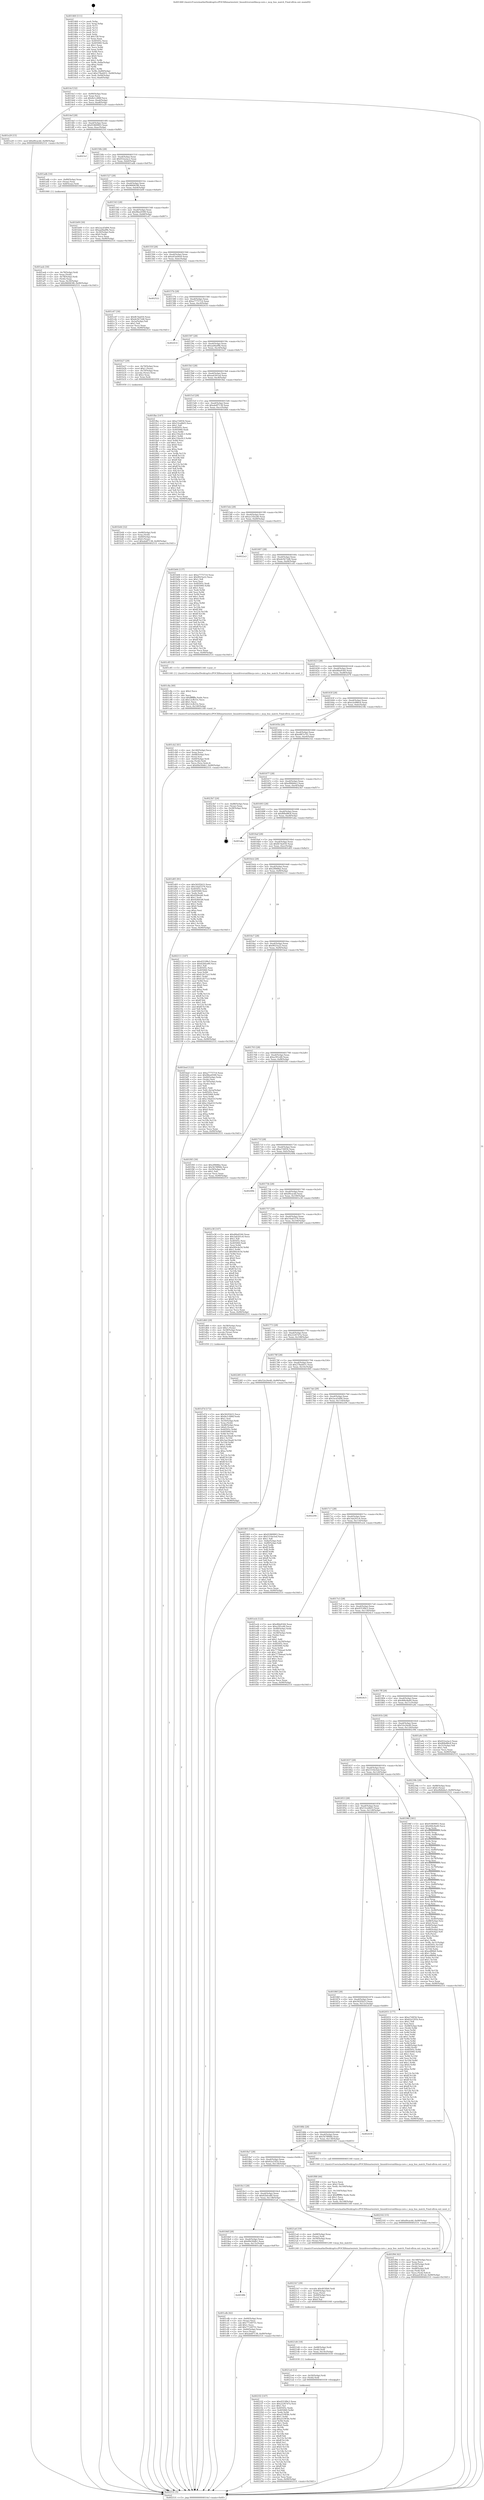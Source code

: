 digraph "0x401460" {
  label = "0x401460 (/mnt/c/Users/mathe/Desktop/tcc/POCII/binaries/extr_linuxdriversmfdmcp-core.c_mcp_bus_match_Final-ollvm.out::main(0))"
  labelloc = "t"
  node[shape=record]

  Entry [label="",width=0.3,height=0.3,shape=circle,fillcolor=black,style=filled]
  "0x4014cf" [label="{
     0x4014cf [32]\l
     | [instrs]\l
     &nbsp;&nbsp;0x4014cf \<+6\>: mov -0x90(%rbp),%eax\l
     &nbsp;&nbsp;0x4014d5 \<+2\>: mov %eax,%ecx\l
     &nbsp;&nbsp;0x4014d7 \<+6\>: sub $0x8e1c486f,%ecx\l
     &nbsp;&nbsp;0x4014dd \<+6\>: mov %eax,-0xa4(%rbp)\l
     &nbsp;&nbsp;0x4014e3 \<+6\>: mov %ecx,-0xa8(%rbp)\l
     &nbsp;&nbsp;0x4014e9 \<+6\>: je 0000000000401e29 \<main+0x9c9\>\l
  }"]
  "0x401e29" [label="{
     0x401e29 [15]\l
     | [instrs]\l
     &nbsp;&nbsp;0x401e29 \<+10\>: movl $0xd9cacdd,-0x90(%rbp)\l
     &nbsp;&nbsp;0x401e33 \<+5\>: jmp 0000000000402531 \<main+0x10d1\>\l
  }"]
  "0x4014ef" [label="{
     0x4014ef [28]\l
     | [instrs]\l
     &nbsp;&nbsp;0x4014ef \<+5\>: jmp 00000000004014f4 \<main+0x94\>\l
     &nbsp;&nbsp;0x4014f4 \<+6\>: mov -0xa4(%rbp),%eax\l
     &nbsp;&nbsp;0x4014fa \<+5\>: sub $0x91869903,%eax\l
     &nbsp;&nbsp;0x4014ff \<+6\>: mov %eax,-0xac(%rbp)\l
     &nbsp;&nbsp;0x401505 \<+6\>: je 00000000004023cf \<main+0xf6f\>\l
  }"]
  Exit [label="",width=0.3,height=0.3,shape=circle,fillcolor=black,style=filled,peripheries=2]
  "0x4023cf" [label="{
     0x4023cf\l
  }", style=dashed]
  "0x40150b" [label="{
     0x40150b [28]\l
     | [instrs]\l
     &nbsp;&nbsp;0x40150b \<+5\>: jmp 0000000000401510 \<main+0xb0\>\l
     &nbsp;&nbsp;0x401510 \<+6\>: mov -0xa4(%rbp),%eax\l
     &nbsp;&nbsp;0x401516 \<+5\>: sub $0x932a2ac2,%eax\l
     &nbsp;&nbsp;0x40151b \<+6\>: mov %eax,-0xb0(%rbp)\l
     &nbsp;&nbsp;0x401521 \<+6\>: je 0000000000401adb \<main+0x67b\>\l
  }"]
  "0x4021f2" [label="{
     0x4021f2 [147]\l
     | [instrs]\l
     &nbsp;&nbsp;0x4021f2 \<+5\>: mov $0x4553f9c5,%eax\l
     &nbsp;&nbsp;0x4021f7 \<+5\>: mov $0x22267d7a,%esi\l
     &nbsp;&nbsp;0x4021fc \<+2\>: mov $0x1,%cl\l
     &nbsp;&nbsp;0x4021fe \<+7\>: mov 0x40505c,%edx\l
     &nbsp;&nbsp;0x402205 \<+8\>: mov 0x405060,%r8d\l
     &nbsp;&nbsp;0x40220d \<+3\>: mov %edx,%r9d\l
     &nbsp;&nbsp;0x402210 \<+7\>: sub $0xa519f3fe,%r9d\l
     &nbsp;&nbsp;0x402217 \<+4\>: sub $0x1,%r9d\l
     &nbsp;&nbsp;0x40221b \<+7\>: add $0xa519f3fe,%r9d\l
     &nbsp;&nbsp;0x402222 \<+4\>: imul %r9d,%edx\l
     &nbsp;&nbsp;0x402226 \<+3\>: and $0x1,%edx\l
     &nbsp;&nbsp;0x402229 \<+3\>: cmp $0x0,%edx\l
     &nbsp;&nbsp;0x40222c \<+4\>: sete %r10b\l
     &nbsp;&nbsp;0x402230 \<+4\>: cmp $0xa,%r8d\l
     &nbsp;&nbsp;0x402234 \<+4\>: setl %r11b\l
     &nbsp;&nbsp;0x402238 \<+3\>: mov %r10b,%bl\l
     &nbsp;&nbsp;0x40223b \<+3\>: xor $0xff,%bl\l
     &nbsp;&nbsp;0x40223e \<+3\>: mov %r11b,%r14b\l
     &nbsp;&nbsp;0x402241 \<+4\>: xor $0xff,%r14b\l
     &nbsp;&nbsp;0x402245 \<+3\>: xor $0x0,%cl\l
     &nbsp;&nbsp;0x402248 \<+3\>: mov %bl,%r15b\l
     &nbsp;&nbsp;0x40224b \<+4\>: and $0x0,%r15b\l
     &nbsp;&nbsp;0x40224f \<+3\>: and %cl,%r10b\l
     &nbsp;&nbsp;0x402252 \<+3\>: mov %r14b,%r12b\l
     &nbsp;&nbsp;0x402255 \<+4\>: and $0x0,%r12b\l
     &nbsp;&nbsp;0x402259 \<+3\>: and %cl,%r11b\l
     &nbsp;&nbsp;0x40225c \<+3\>: or %r10b,%r15b\l
     &nbsp;&nbsp;0x40225f \<+3\>: or %r11b,%r12b\l
     &nbsp;&nbsp;0x402262 \<+3\>: xor %r12b,%r15b\l
     &nbsp;&nbsp;0x402265 \<+3\>: or %r14b,%bl\l
     &nbsp;&nbsp;0x402268 \<+3\>: xor $0xff,%bl\l
     &nbsp;&nbsp;0x40226b \<+3\>: or $0x0,%cl\l
     &nbsp;&nbsp;0x40226e \<+2\>: and %cl,%bl\l
     &nbsp;&nbsp;0x402270 \<+3\>: or %bl,%r15b\l
     &nbsp;&nbsp;0x402273 \<+4\>: test $0x1,%r15b\l
     &nbsp;&nbsp;0x402277 \<+3\>: cmovne %esi,%eax\l
     &nbsp;&nbsp;0x40227a \<+6\>: mov %eax,-0x90(%rbp)\l
     &nbsp;&nbsp;0x402280 \<+5\>: jmp 0000000000402531 \<main+0x10d1\>\l
  }"]
  "0x401adb" [label="{
     0x401adb [16]\l
     | [instrs]\l
     &nbsp;&nbsp;0x401adb \<+4\>: mov -0x80(%rbp),%rax\l
     &nbsp;&nbsp;0x401adf \<+3\>: mov (%rax),%rax\l
     &nbsp;&nbsp;0x401ae2 \<+4\>: mov 0x8(%rax),%rdi\l
     &nbsp;&nbsp;0x401ae6 \<+5\>: call 0000000000401060 \<atoi@plt\>\l
     | [calls]\l
     &nbsp;&nbsp;0x401060 \{1\} (unknown)\l
  }"]
  "0x401527" [label="{
     0x401527 [28]\l
     | [instrs]\l
     &nbsp;&nbsp;0x401527 \<+5\>: jmp 000000000040152c \<main+0xcc\>\l
     &nbsp;&nbsp;0x40152c \<+6\>: mov -0xa4(%rbp),%eax\l
     &nbsp;&nbsp;0x401532 \<+5\>: sub $0x966063f6,%eax\l
     &nbsp;&nbsp;0x401537 \<+6\>: mov %eax,-0xb4(%rbp)\l
     &nbsp;&nbsp;0x40153d \<+6\>: je 0000000000401b09 \<main+0x6a9\>\l
  }"]
  "0x4021e6" [label="{
     0x4021e6 [12]\l
     | [instrs]\l
     &nbsp;&nbsp;0x4021e6 \<+4\>: mov -0x50(%rbp),%rdi\l
     &nbsp;&nbsp;0x4021ea \<+3\>: mov (%rdi),%rdi\l
     &nbsp;&nbsp;0x4021ed \<+5\>: call 0000000000401030 \<free@plt\>\l
     | [calls]\l
     &nbsp;&nbsp;0x401030 \{1\} (unknown)\l
  }"]
  "0x401b09" [label="{
     0x401b09 [30]\l
     | [instrs]\l
     &nbsp;&nbsp;0x401b09 \<+5\>: mov $0x2acd3d94,%eax\l
     &nbsp;&nbsp;0x401b0e \<+5\>: mov $0xaa0baf9b,%ecx\l
     &nbsp;&nbsp;0x401b13 \<+3\>: mov -0x30(%rbp),%edx\l
     &nbsp;&nbsp;0x401b16 \<+3\>: cmp $0x0,%edx\l
     &nbsp;&nbsp;0x401b19 \<+3\>: cmove %ecx,%eax\l
     &nbsp;&nbsp;0x401b1c \<+6\>: mov %eax,-0x90(%rbp)\l
     &nbsp;&nbsp;0x401b22 \<+5\>: jmp 0000000000402531 \<main+0x10d1\>\l
  }"]
  "0x401543" [label="{
     0x401543 [28]\l
     | [instrs]\l
     &nbsp;&nbsp;0x401543 \<+5\>: jmp 0000000000401548 \<main+0xe8\>\l
     &nbsp;&nbsp;0x401548 \<+6\>: mov -0xa4(%rbp),%eax\l
     &nbsp;&nbsp;0x40154e \<+5\>: sub $0x98ee0599,%eax\l
     &nbsp;&nbsp;0x401553 \<+6\>: mov %eax,-0xb8(%rbp)\l
     &nbsp;&nbsp;0x401559 \<+6\>: je 0000000000401c67 \<main+0x807\>\l
  }"]
  "0x4021d4" [label="{
     0x4021d4 [18]\l
     | [instrs]\l
     &nbsp;&nbsp;0x4021d4 \<+4\>: mov -0x68(%rbp),%rdi\l
     &nbsp;&nbsp;0x4021d8 \<+3\>: mov (%rdi),%rdi\l
     &nbsp;&nbsp;0x4021db \<+6\>: mov %eax,-0x14c(%rbp)\l
     &nbsp;&nbsp;0x4021e1 \<+5\>: call 0000000000401030 \<free@plt\>\l
     | [calls]\l
     &nbsp;&nbsp;0x401030 \{1\} (unknown)\l
  }"]
  "0x401c67" [label="{
     0x401c67 [30]\l
     | [instrs]\l
     &nbsp;&nbsp;0x401c67 \<+5\>: mov $0xfb7da450,%eax\l
     &nbsp;&nbsp;0x401c6c \<+5\>: mov $0xde5b72d6,%ecx\l
     &nbsp;&nbsp;0x401c71 \<+3\>: mov -0x2a(%rbp),%dl\l
     &nbsp;&nbsp;0x401c74 \<+3\>: test $0x1,%dl\l
     &nbsp;&nbsp;0x401c77 \<+3\>: cmovne %ecx,%eax\l
     &nbsp;&nbsp;0x401c7a \<+6\>: mov %eax,-0x90(%rbp)\l
     &nbsp;&nbsp;0x401c80 \<+5\>: jmp 0000000000402531 \<main+0x10d1\>\l
  }"]
  "0x40155f" [label="{
     0x40155f [28]\l
     | [instrs]\l
     &nbsp;&nbsp;0x40155f \<+5\>: jmp 0000000000401564 \<main+0x104\>\l
     &nbsp;&nbsp;0x401564 \<+6\>: mov -0xa4(%rbp),%eax\l
     &nbsp;&nbsp;0x40156a \<+5\>: sub $0xa03a04e9,%eax\l
     &nbsp;&nbsp;0x40156f \<+6\>: mov %eax,-0xbc(%rbp)\l
     &nbsp;&nbsp;0x401575 \<+6\>: je 0000000000402522 \<main+0x10c2\>\l
  }"]
  "0x4021b7" [label="{
     0x4021b7 [29]\l
     | [instrs]\l
     &nbsp;&nbsp;0x4021b7 \<+10\>: movabs $0x4030b6,%rdi\l
     &nbsp;&nbsp;0x4021c1 \<+4\>: mov -0x40(%rbp),%rsi\l
     &nbsp;&nbsp;0x4021c5 \<+2\>: mov %eax,(%rsi)\l
     &nbsp;&nbsp;0x4021c7 \<+4\>: mov -0x40(%rbp),%rsi\l
     &nbsp;&nbsp;0x4021cb \<+2\>: mov (%rsi),%esi\l
     &nbsp;&nbsp;0x4021cd \<+2\>: mov $0x0,%al\l
     &nbsp;&nbsp;0x4021cf \<+5\>: call 0000000000401040 \<printf@plt\>\l
     | [calls]\l
     &nbsp;&nbsp;0x401040 \{1\} (unknown)\l
  }"]
  "0x402522" [label="{
     0x402522\l
  }", style=dashed]
  "0x40157b" [label="{
     0x40157b [28]\l
     | [instrs]\l
     &nbsp;&nbsp;0x40157b \<+5\>: jmp 0000000000401580 \<main+0x120\>\l
     &nbsp;&nbsp;0x401580 \<+6\>: mov -0xa4(%rbp),%eax\l
     &nbsp;&nbsp;0x401586 \<+5\>: sub $0xa7775714,%eax\l
     &nbsp;&nbsp;0x40158b \<+6\>: mov %eax,-0xc0(%rbp)\l
     &nbsp;&nbsp;0x401591 \<+6\>: je 0000000000402414 \<main+0xfb4\>\l
  }"]
  "0x401f94" [label="{
     0x401f94 [42]\l
     | [instrs]\l
     &nbsp;&nbsp;0x401f94 \<+6\>: mov -0x148(%rbp),%ecx\l
     &nbsp;&nbsp;0x401f9a \<+3\>: imul %eax,%ecx\l
     &nbsp;&nbsp;0x401f9d \<+4\>: mov -0x50(%rbp),%rdi\l
     &nbsp;&nbsp;0x401fa1 \<+3\>: mov (%rdi),%rdi\l
     &nbsp;&nbsp;0x401fa4 \<+4\>: mov -0x48(%rbp),%r8\l
     &nbsp;&nbsp;0x401fa8 \<+3\>: movslq (%r8),%r8\l
     &nbsp;&nbsp;0x401fab \<+4\>: mov %ecx,(%rdi,%r8,4)\l
     &nbsp;&nbsp;0x401faf \<+10\>: movl $0xaa4361ed,-0x90(%rbp)\l
     &nbsp;&nbsp;0x401fb9 \<+5\>: jmp 0000000000402531 \<main+0x10d1\>\l
  }"]
  "0x402414" [label="{
     0x402414\l
  }", style=dashed]
  "0x401597" [label="{
     0x401597 [28]\l
     | [instrs]\l
     &nbsp;&nbsp;0x401597 \<+5\>: jmp 000000000040159c \<main+0x13c\>\l
     &nbsp;&nbsp;0x40159c \<+6\>: mov -0xa4(%rbp),%eax\l
     &nbsp;&nbsp;0x4015a2 \<+5\>: sub $0xaa0baf9b,%eax\l
     &nbsp;&nbsp;0x4015a7 \<+6\>: mov %eax,-0xc4(%rbp)\l
     &nbsp;&nbsp;0x4015ad \<+6\>: je 0000000000401b27 \<main+0x6c7\>\l
  }"]
  "0x401f68" [label="{
     0x401f68 [44]\l
     | [instrs]\l
     &nbsp;&nbsp;0x401f68 \<+2\>: xor %ecx,%ecx\l
     &nbsp;&nbsp;0x401f6a \<+5\>: mov $0x2,%edx\l
     &nbsp;&nbsp;0x401f6f \<+6\>: mov %edx,-0x144(%rbp)\l
     &nbsp;&nbsp;0x401f75 \<+1\>: cltd\l
     &nbsp;&nbsp;0x401f76 \<+6\>: mov -0x144(%rbp),%esi\l
     &nbsp;&nbsp;0x401f7c \<+2\>: idiv %esi\l
     &nbsp;&nbsp;0x401f7e \<+6\>: imul $0xfffffffe,%edx,%edx\l
     &nbsp;&nbsp;0x401f84 \<+3\>: sub $0x1,%ecx\l
     &nbsp;&nbsp;0x401f87 \<+2\>: sub %ecx,%edx\l
     &nbsp;&nbsp;0x401f89 \<+6\>: mov %edx,-0x148(%rbp)\l
     &nbsp;&nbsp;0x401f8f \<+5\>: call 0000000000401160 \<next_i\>\l
     | [calls]\l
     &nbsp;&nbsp;0x401160 \{1\} (/mnt/c/Users/mathe/Desktop/tcc/POCII/binaries/extr_linuxdriversmfdmcp-core.c_mcp_bus_match_Final-ollvm.out::next_i)\l
  }"]
  "0x401b27" [label="{
     0x401b27 [29]\l
     | [instrs]\l
     &nbsp;&nbsp;0x401b27 \<+4\>: mov -0x70(%rbp),%rax\l
     &nbsp;&nbsp;0x401b2b \<+6\>: movl $0x1,(%rax)\l
     &nbsp;&nbsp;0x401b31 \<+4\>: mov -0x70(%rbp),%rax\l
     &nbsp;&nbsp;0x401b35 \<+3\>: movslq (%rax),%rax\l
     &nbsp;&nbsp;0x401b38 \<+4\>: shl $0x2,%rax\l
     &nbsp;&nbsp;0x401b3c \<+3\>: mov %rax,%rdi\l
     &nbsp;&nbsp;0x401b3f \<+5\>: call 0000000000401050 \<malloc@plt\>\l
     | [calls]\l
     &nbsp;&nbsp;0x401050 \{1\} (unknown)\l
  }"]
  "0x4015b3" [label="{
     0x4015b3 [28]\l
     | [instrs]\l
     &nbsp;&nbsp;0x4015b3 \<+5\>: jmp 00000000004015b8 \<main+0x158\>\l
     &nbsp;&nbsp;0x4015b8 \<+6\>: mov -0xa4(%rbp),%eax\l
     &nbsp;&nbsp;0x4015be \<+5\>: sub $0xaa4361ed,%eax\l
     &nbsp;&nbsp;0x4015c3 \<+6\>: mov %eax,-0xc8(%rbp)\l
     &nbsp;&nbsp;0x4015c9 \<+6\>: je 0000000000401fbe \<main+0xb5e\>\l
  }"]
  "0x401d7d" [label="{
     0x401d7d [172]\l
     | [instrs]\l
     &nbsp;&nbsp;0x401d7d \<+5\>: mov $0x562f2b53,%ecx\l
     &nbsp;&nbsp;0x401d82 \<+5\>: mov $0x8e1c486f,%edx\l
     &nbsp;&nbsp;0x401d87 \<+3\>: mov $0x1,%sil\l
     &nbsp;&nbsp;0x401d8a \<+4\>: mov -0x50(%rbp),%rdi\l
     &nbsp;&nbsp;0x401d8e \<+3\>: mov %rax,(%rdi)\l
     &nbsp;&nbsp;0x401d91 \<+4\>: mov -0x48(%rbp),%rax\l
     &nbsp;&nbsp;0x401d95 \<+6\>: movl $0x0,(%rax)\l
     &nbsp;&nbsp;0x401d9b \<+8\>: mov 0x40505c,%r8d\l
     &nbsp;&nbsp;0x401da3 \<+8\>: mov 0x405060,%r9d\l
     &nbsp;&nbsp;0x401dab \<+3\>: mov %r8d,%r10d\l
     &nbsp;&nbsp;0x401dae \<+7\>: sub $0x3ae34aa8,%r10d\l
     &nbsp;&nbsp;0x401db5 \<+4\>: sub $0x1,%r10d\l
     &nbsp;&nbsp;0x401db9 \<+7\>: add $0x3ae34aa8,%r10d\l
     &nbsp;&nbsp;0x401dc0 \<+4\>: imul %r10d,%r8d\l
     &nbsp;&nbsp;0x401dc4 \<+4\>: and $0x1,%r8d\l
     &nbsp;&nbsp;0x401dc8 \<+4\>: cmp $0x0,%r8d\l
     &nbsp;&nbsp;0x401dcc \<+4\>: sete %r11b\l
     &nbsp;&nbsp;0x401dd0 \<+4\>: cmp $0xa,%r9d\l
     &nbsp;&nbsp;0x401dd4 \<+3\>: setl %bl\l
     &nbsp;&nbsp;0x401dd7 \<+3\>: mov %r11b,%r14b\l
     &nbsp;&nbsp;0x401dda \<+4\>: xor $0xff,%r14b\l
     &nbsp;&nbsp;0x401dde \<+3\>: mov %bl,%r15b\l
     &nbsp;&nbsp;0x401de1 \<+4\>: xor $0xff,%r15b\l
     &nbsp;&nbsp;0x401de5 \<+4\>: xor $0x0,%sil\l
     &nbsp;&nbsp;0x401de9 \<+3\>: mov %r14b,%r12b\l
     &nbsp;&nbsp;0x401dec \<+4\>: and $0x0,%r12b\l
     &nbsp;&nbsp;0x401df0 \<+3\>: and %sil,%r11b\l
     &nbsp;&nbsp;0x401df3 \<+3\>: mov %r15b,%r13b\l
     &nbsp;&nbsp;0x401df6 \<+4\>: and $0x0,%r13b\l
     &nbsp;&nbsp;0x401dfa \<+3\>: and %sil,%bl\l
     &nbsp;&nbsp;0x401dfd \<+3\>: or %r11b,%r12b\l
     &nbsp;&nbsp;0x401e00 \<+3\>: or %bl,%r13b\l
     &nbsp;&nbsp;0x401e03 \<+3\>: xor %r13b,%r12b\l
     &nbsp;&nbsp;0x401e06 \<+3\>: or %r15b,%r14b\l
     &nbsp;&nbsp;0x401e09 \<+4\>: xor $0xff,%r14b\l
     &nbsp;&nbsp;0x401e0d \<+4\>: or $0x0,%sil\l
     &nbsp;&nbsp;0x401e11 \<+3\>: and %sil,%r14b\l
     &nbsp;&nbsp;0x401e14 \<+3\>: or %r14b,%r12b\l
     &nbsp;&nbsp;0x401e17 \<+4\>: test $0x1,%r12b\l
     &nbsp;&nbsp;0x401e1b \<+3\>: cmovne %edx,%ecx\l
     &nbsp;&nbsp;0x401e1e \<+6\>: mov %ecx,-0x90(%rbp)\l
     &nbsp;&nbsp;0x401e24 \<+5\>: jmp 0000000000402531 \<main+0x10d1\>\l
  }"]
  "0x401fbe" [label="{
     0x401fbe [147]\l
     | [instrs]\l
     &nbsp;&nbsp;0x401fbe \<+5\>: mov $0xa726f34,%eax\l
     &nbsp;&nbsp;0x401fc3 \<+5\>: mov $0x53cedb03,%ecx\l
     &nbsp;&nbsp;0x401fc8 \<+2\>: mov $0x1,%dl\l
     &nbsp;&nbsp;0x401fca \<+7\>: mov 0x40505c,%esi\l
     &nbsp;&nbsp;0x401fd1 \<+7\>: mov 0x405060,%edi\l
     &nbsp;&nbsp;0x401fd8 \<+3\>: mov %esi,%r8d\l
     &nbsp;&nbsp;0x401fdb \<+7\>: sub $0x150a2fc3,%r8d\l
     &nbsp;&nbsp;0x401fe2 \<+4\>: sub $0x1,%r8d\l
     &nbsp;&nbsp;0x401fe6 \<+7\>: add $0x150a2fc3,%r8d\l
     &nbsp;&nbsp;0x401fed \<+4\>: imul %r8d,%esi\l
     &nbsp;&nbsp;0x401ff1 \<+3\>: and $0x1,%esi\l
     &nbsp;&nbsp;0x401ff4 \<+3\>: cmp $0x0,%esi\l
     &nbsp;&nbsp;0x401ff7 \<+4\>: sete %r9b\l
     &nbsp;&nbsp;0x401ffb \<+3\>: cmp $0xa,%edi\l
     &nbsp;&nbsp;0x401ffe \<+4\>: setl %r10b\l
     &nbsp;&nbsp;0x402002 \<+3\>: mov %r9b,%r11b\l
     &nbsp;&nbsp;0x402005 \<+4\>: xor $0xff,%r11b\l
     &nbsp;&nbsp;0x402009 \<+3\>: mov %r10b,%bl\l
     &nbsp;&nbsp;0x40200c \<+3\>: xor $0xff,%bl\l
     &nbsp;&nbsp;0x40200f \<+3\>: xor $0x1,%dl\l
     &nbsp;&nbsp;0x402012 \<+3\>: mov %r11b,%r14b\l
     &nbsp;&nbsp;0x402015 \<+4\>: and $0xff,%r14b\l
     &nbsp;&nbsp;0x402019 \<+3\>: and %dl,%r9b\l
     &nbsp;&nbsp;0x40201c \<+3\>: mov %bl,%r15b\l
     &nbsp;&nbsp;0x40201f \<+4\>: and $0xff,%r15b\l
     &nbsp;&nbsp;0x402023 \<+3\>: and %dl,%r10b\l
     &nbsp;&nbsp;0x402026 \<+3\>: or %r9b,%r14b\l
     &nbsp;&nbsp;0x402029 \<+3\>: or %r10b,%r15b\l
     &nbsp;&nbsp;0x40202c \<+3\>: xor %r15b,%r14b\l
     &nbsp;&nbsp;0x40202f \<+3\>: or %bl,%r11b\l
     &nbsp;&nbsp;0x402032 \<+4\>: xor $0xff,%r11b\l
     &nbsp;&nbsp;0x402036 \<+3\>: or $0x1,%dl\l
     &nbsp;&nbsp;0x402039 \<+3\>: and %dl,%r11b\l
     &nbsp;&nbsp;0x40203c \<+3\>: or %r11b,%r14b\l
     &nbsp;&nbsp;0x40203f \<+4\>: test $0x1,%r14b\l
     &nbsp;&nbsp;0x402043 \<+3\>: cmovne %ecx,%eax\l
     &nbsp;&nbsp;0x402046 \<+6\>: mov %eax,-0x90(%rbp)\l
     &nbsp;&nbsp;0x40204c \<+5\>: jmp 0000000000402531 \<main+0x10d1\>\l
  }"]
  "0x4015cf" [label="{
     0x4015cf [28]\l
     | [instrs]\l
     &nbsp;&nbsp;0x4015cf \<+5\>: jmp 00000000004015d4 \<main+0x174\>\l
     &nbsp;&nbsp;0x4015d4 \<+6\>: mov -0xa4(%rbp),%eax\l
     &nbsp;&nbsp;0x4015da \<+5\>: sub $0xabdf7138,%eax\l
     &nbsp;&nbsp;0x4015df \<+6\>: mov %eax,-0xcc(%rbp)\l
     &nbsp;&nbsp;0x4015e5 \<+6\>: je 0000000000401b64 \<main+0x704\>\l
  }"]
  "0x4018fb" [label="{
     0x4018fb\l
  }", style=dashed]
  "0x401b64" [label="{
     0x401b64 [137]\l
     | [instrs]\l
     &nbsp;&nbsp;0x401b64 \<+5\>: mov $0xa7775714,%eax\l
     &nbsp;&nbsp;0x401b69 \<+5\>: mov $0x9025a22,%ecx\l
     &nbsp;&nbsp;0x401b6e \<+2\>: mov $0x1,%dl\l
     &nbsp;&nbsp;0x401b70 \<+2\>: xor %esi,%esi\l
     &nbsp;&nbsp;0x401b72 \<+7\>: mov 0x40505c,%edi\l
     &nbsp;&nbsp;0x401b79 \<+8\>: mov 0x405060,%r8d\l
     &nbsp;&nbsp;0x401b81 \<+3\>: sub $0x1,%esi\l
     &nbsp;&nbsp;0x401b84 \<+3\>: mov %edi,%r9d\l
     &nbsp;&nbsp;0x401b87 \<+3\>: add %esi,%r9d\l
     &nbsp;&nbsp;0x401b8a \<+4\>: imul %r9d,%edi\l
     &nbsp;&nbsp;0x401b8e \<+3\>: and $0x1,%edi\l
     &nbsp;&nbsp;0x401b91 \<+3\>: cmp $0x0,%edi\l
     &nbsp;&nbsp;0x401b94 \<+4\>: sete %r10b\l
     &nbsp;&nbsp;0x401b98 \<+4\>: cmp $0xa,%r8d\l
     &nbsp;&nbsp;0x401b9c \<+4\>: setl %r11b\l
     &nbsp;&nbsp;0x401ba0 \<+3\>: mov %r10b,%bl\l
     &nbsp;&nbsp;0x401ba3 \<+3\>: xor $0xff,%bl\l
     &nbsp;&nbsp;0x401ba6 \<+3\>: mov %r11b,%r14b\l
     &nbsp;&nbsp;0x401ba9 \<+4\>: xor $0xff,%r14b\l
     &nbsp;&nbsp;0x401bad \<+3\>: xor $0x1,%dl\l
     &nbsp;&nbsp;0x401bb0 \<+3\>: mov %bl,%r15b\l
     &nbsp;&nbsp;0x401bb3 \<+4\>: and $0xff,%r15b\l
     &nbsp;&nbsp;0x401bb7 \<+3\>: and %dl,%r10b\l
     &nbsp;&nbsp;0x401bba \<+3\>: mov %r14b,%r12b\l
     &nbsp;&nbsp;0x401bbd \<+4\>: and $0xff,%r12b\l
     &nbsp;&nbsp;0x401bc1 \<+3\>: and %dl,%r11b\l
     &nbsp;&nbsp;0x401bc4 \<+3\>: or %r10b,%r15b\l
     &nbsp;&nbsp;0x401bc7 \<+3\>: or %r11b,%r12b\l
     &nbsp;&nbsp;0x401bca \<+3\>: xor %r12b,%r15b\l
     &nbsp;&nbsp;0x401bcd \<+3\>: or %r14b,%bl\l
     &nbsp;&nbsp;0x401bd0 \<+3\>: xor $0xff,%bl\l
     &nbsp;&nbsp;0x401bd3 \<+3\>: or $0x1,%dl\l
     &nbsp;&nbsp;0x401bd6 \<+2\>: and %dl,%bl\l
     &nbsp;&nbsp;0x401bd8 \<+3\>: or %bl,%r15b\l
     &nbsp;&nbsp;0x401bdb \<+4\>: test $0x1,%r15b\l
     &nbsp;&nbsp;0x401bdf \<+3\>: cmovne %ecx,%eax\l
     &nbsp;&nbsp;0x401be2 \<+6\>: mov %eax,-0x90(%rbp)\l
     &nbsp;&nbsp;0x401be8 \<+5\>: jmp 0000000000402531 \<main+0x10d1\>\l
  }"]
  "0x4015eb" [label="{
     0x4015eb [28]\l
     | [instrs]\l
     &nbsp;&nbsp;0x4015eb \<+5\>: jmp 00000000004015f0 \<main+0x190\>\l
     &nbsp;&nbsp;0x4015f0 \<+6\>: mov -0xa4(%rbp),%eax\l
     &nbsp;&nbsp;0x4015f6 \<+5\>: sub $0xac35b2d6,%eax\l
     &nbsp;&nbsp;0x4015fb \<+6\>: mov %eax,-0xd0(%rbp)\l
     &nbsp;&nbsp;0x401601 \<+6\>: je 00000000004022a3 \<main+0xe43\>\l
  }"]
  "0x401cdb" [label="{
     0x401cdb [42]\l
     | [instrs]\l
     &nbsp;&nbsp;0x401cdb \<+4\>: mov -0x60(%rbp),%rax\l
     &nbsp;&nbsp;0x401cdf \<+2\>: mov (%rax),%ecx\l
     &nbsp;&nbsp;0x401ce1 \<+6\>: sub $0x77149751,%ecx\l
     &nbsp;&nbsp;0x401ce7 \<+3\>: add $0x1,%ecx\l
     &nbsp;&nbsp;0x401cea \<+6\>: add $0x77149751,%ecx\l
     &nbsp;&nbsp;0x401cf0 \<+4\>: mov -0x60(%rbp),%rax\l
     &nbsp;&nbsp;0x401cf4 \<+2\>: mov %ecx,(%rax)\l
     &nbsp;&nbsp;0x401cf6 \<+10\>: movl $0xabdf7138,-0x90(%rbp)\l
     &nbsp;&nbsp;0x401d00 \<+5\>: jmp 0000000000402531 \<main+0x10d1\>\l
  }"]
  "0x4022a3" [label="{
     0x4022a3\l
  }", style=dashed]
  "0x401607" [label="{
     0x401607 [28]\l
     | [instrs]\l
     &nbsp;&nbsp;0x401607 \<+5\>: jmp 000000000040160c \<main+0x1ac\>\l
     &nbsp;&nbsp;0x40160c \<+6\>: mov -0xa4(%rbp),%eax\l
     &nbsp;&nbsp;0x401612 \<+5\>: sub $0xde5b72d6,%eax\l
     &nbsp;&nbsp;0x401617 \<+6\>: mov %eax,-0xd4(%rbp)\l
     &nbsp;&nbsp;0x40161d \<+6\>: je 0000000000401c85 \<main+0x825\>\l
  }"]
  "0x4018df" [label="{
     0x4018df [28]\l
     | [instrs]\l
     &nbsp;&nbsp;0x4018df \<+5\>: jmp 00000000004018e4 \<main+0x484\>\l
     &nbsp;&nbsp;0x4018e4 \<+6\>: mov -0xa4(%rbp),%eax\l
     &nbsp;&nbsp;0x4018ea \<+5\>: sub $0x69e50db1,%eax\l
     &nbsp;&nbsp;0x4018ef \<+6\>: mov %eax,-0x13c(%rbp)\l
     &nbsp;&nbsp;0x4018f5 \<+6\>: je 0000000000401cdb \<main+0x87b\>\l
  }"]
  "0x401c85" [label="{
     0x401c85 [5]\l
     | [instrs]\l
     &nbsp;&nbsp;0x401c85 \<+5\>: call 0000000000401160 \<next_i\>\l
     | [calls]\l
     &nbsp;&nbsp;0x401160 \{1\} (/mnt/c/Users/mathe/Desktop/tcc/POCII/binaries/extr_linuxdriversmfdmcp-core.c_mcp_bus_match_Final-ollvm.out::next_i)\l
  }"]
  "0x401623" [label="{
     0x401623 [28]\l
     | [instrs]\l
     &nbsp;&nbsp;0x401623 \<+5\>: jmp 0000000000401628 \<main+0x1c8\>\l
     &nbsp;&nbsp;0x401628 \<+6\>: mov -0xa4(%rbp),%eax\l
     &nbsp;&nbsp;0x40162e \<+5\>: sub $0xdfda9344,%eax\l
     &nbsp;&nbsp;0x401633 \<+6\>: mov %eax,-0xd8(%rbp)\l
     &nbsp;&nbsp;0x401639 \<+6\>: je 0000000000402476 \<main+0x1016\>\l
  }"]
  "0x4021a4" [label="{
     0x4021a4 [19]\l
     | [instrs]\l
     &nbsp;&nbsp;0x4021a4 \<+4\>: mov -0x68(%rbp),%rax\l
     &nbsp;&nbsp;0x4021a8 \<+3\>: mov (%rax),%rdi\l
     &nbsp;&nbsp;0x4021ab \<+4\>: mov -0x50(%rbp),%rax\l
     &nbsp;&nbsp;0x4021af \<+3\>: mov (%rax),%rsi\l
     &nbsp;&nbsp;0x4021b2 \<+5\>: call 0000000000401240 \<mcp_bus_match\>\l
     | [calls]\l
     &nbsp;&nbsp;0x401240 \{1\} (/mnt/c/Users/mathe/Desktop/tcc/POCII/binaries/extr_linuxdriversmfdmcp-core.c_mcp_bus_match_Final-ollvm.out::mcp_bus_match)\l
  }"]
  "0x402476" [label="{
     0x402476\l
  }", style=dashed]
  "0x40163f" [label="{
     0x40163f [28]\l
     | [instrs]\l
     &nbsp;&nbsp;0x40163f \<+5\>: jmp 0000000000401644 \<main+0x1e4\>\l
     &nbsp;&nbsp;0x401644 \<+6\>: mov -0xa4(%rbp),%eax\l
     &nbsp;&nbsp;0x40164a \<+5\>: sub $0xe2e986c6,%eax\l
     &nbsp;&nbsp;0x40164f \<+6\>: mov %eax,-0xdc(%rbp)\l
     &nbsp;&nbsp;0x401655 \<+6\>: je 000000000040238c \<main+0xf2c\>\l
  }"]
  "0x4018c3" [label="{
     0x4018c3 [28]\l
     | [instrs]\l
     &nbsp;&nbsp;0x4018c3 \<+5\>: jmp 00000000004018c8 \<main+0x468\>\l
     &nbsp;&nbsp;0x4018c8 \<+6\>: mov -0xa4(%rbp),%eax\l
     &nbsp;&nbsp;0x4018ce \<+5\>: sub $0x62bfce80,%eax\l
     &nbsp;&nbsp;0x4018d3 \<+6\>: mov %eax,-0x138(%rbp)\l
     &nbsp;&nbsp;0x4018d9 \<+6\>: je 00000000004021a4 \<main+0xd44\>\l
  }"]
  "0x40238c" [label="{
     0x40238c\l
  }", style=dashed]
  "0x40165b" [label="{
     0x40165b [28]\l
     | [instrs]\l
     &nbsp;&nbsp;0x40165b \<+5\>: jmp 0000000000401660 \<main+0x200\>\l
     &nbsp;&nbsp;0x401660 \<+6\>: mov -0xa4(%rbp),%eax\l
     &nbsp;&nbsp;0x401666 \<+5\>: sub $0xe887a701,%eax\l
     &nbsp;&nbsp;0x40166b \<+6\>: mov %eax,-0xe0(%rbp)\l
     &nbsp;&nbsp;0x401671 \<+6\>: je 000000000040232c \<main+0xecc\>\l
  }"]
  "0x402102" [label="{
     0x402102 [15]\l
     | [instrs]\l
     &nbsp;&nbsp;0x402102 \<+10\>: movl $0xd9cacdd,-0x90(%rbp)\l
     &nbsp;&nbsp;0x40210c \<+5\>: jmp 0000000000402531 \<main+0x10d1\>\l
  }"]
  "0x40232c" [label="{
     0x40232c\l
  }", style=dashed]
  "0x401677" [label="{
     0x401677 [28]\l
     | [instrs]\l
     &nbsp;&nbsp;0x401677 \<+5\>: jmp 000000000040167c \<main+0x21c\>\l
     &nbsp;&nbsp;0x40167c \<+6\>: mov -0xa4(%rbp),%eax\l
     &nbsp;&nbsp;0x401682 \<+5\>: sub $0xefb8dda3,%eax\l
     &nbsp;&nbsp;0x401687 \<+6\>: mov %eax,-0xe4(%rbp)\l
     &nbsp;&nbsp;0x40168d \<+6\>: je 00000000004023b7 \<main+0xf57\>\l
  }"]
  "0x4018a7" [label="{
     0x4018a7 [28]\l
     | [instrs]\l
     &nbsp;&nbsp;0x4018a7 \<+5\>: jmp 00000000004018ac \<main+0x44c\>\l
     &nbsp;&nbsp;0x4018ac \<+6\>: mov -0xa4(%rbp),%eax\l
     &nbsp;&nbsp;0x4018b2 \<+5\>: sub $0x62a33f1b,%eax\l
     &nbsp;&nbsp;0x4018b7 \<+6\>: mov %eax,-0x134(%rbp)\l
     &nbsp;&nbsp;0x4018bd \<+6\>: je 0000000000402102 \<main+0xca2\>\l
  }"]
  "0x4023b7" [label="{
     0x4023b7 [24]\l
     | [instrs]\l
     &nbsp;&nbsp;0x4023b7 \<+7\>: mov -0x88(%rbp),%rax\l
     &nbsp;&nbsp;0x4023be \<+2\>: mov (%rax),%eax\l
     &nbsp;&nbsp;0x4023c0 \<+4\>: lea -0x28(%rbp),%rsp\l
     &nbsp;&nbsp;0x4023c4 \<+1\>: pop %rbx\l
     &nbsp;&nbsp;0x4023c5 \<+2\>: pop %r12\l
     &nbsp;&nbsp;0x4023c7 \<+2\>: pop %r13\l
     &nbsp;&nbsp;0x4023c9 \<+2\>: pop %r14\l
     &nbsp;&nbsp;0x4023cb \<+2\>: pop %r15\l
     &nbsp;&nbsp;0x4023cd \<+1\>: pop %rbp\l
     &nbsp;&nbsp;0x4023ce \<+1\>: ret\l
  }"]
  "0x401693" [label="{
     0x401693 [28]\l
     | [instrs]\l
     &nbsp;&nbsp;0x401693 \<+5\>: jmp 0000000000401698 \<main+0x238\>\l
     &nbsp;&nbsp;0x401698 \<+6\>: mov -0xa4(%rbp),%eax\l
     &nbsp;&nbsp;0x40169e \<+5\>: sub $0xf69e88c8,%eax\l
     &nbsp;&nbsp;0x4016a3 \<+6\>: mov %eax,-0xe8(%rbp)\l
     &nbsp;&nbsp;0x4016a9 \<+6\>: je 0000000000401aba \<main+0x65a\>\l
  }"]
  "0x401f63" [label="{
     0x401f63 [5]\l
     | [instrs]\l
     &nbsp;&nbsp;0x401f63 \<+5\>: call 0000000000401160 \<next_i\>\l
     | [calls]\l
     &nbsp;&nbsp;0x401160 \{1\} (/mnt/c/Users/mathe/Desktop/tcc/POCII/binaries/extr_linuxdriversmfdmcp-core.c_mcp_bus_match_Final-ollvm.out::next_i)\l
  }"]
  "0x401aba" [label="{
     0x401aba\l
  }", style=dashed]
  "0x4016af" [label="{
     0x4016af [28]\l
     | [instrs]\l
     &nbsp;&nbsp;0x4016af \<+5\>: jmp 00000000004016b4 \<main+0x254\>\l
     &nbsp;&nbsp;0x4016b4 \<+6\>: mov -0xa4(%rbp),%eax\l
     &nbsp;&nbsp;0x4016ba \<+5\>: sub $0xfb7da450,%eax\l
     &nbsp;&nbsp;0x4016bf \<+6\>: mov %eax,-0xec(%rbp)\l
     &nbsp;&nbsp;0x4016c5 \<+6\>: je 0000000000401d05 \<main+0x8a5\>\l
  }"]
  "0x40188b" [label="{
     0x40188b [28]\l
     | [instrs]\l
     &nbsp;&nbsp;0x40188b \<+5\>: jmp 0000000000401890 \<main+0x430\>\l
     &nbsp;&nbsp;0x401890 \<+6\>: mov -0xa4(%rbp),%eax\l
     &nbsp;&nbsp;0x401896 \<+5\>: sub $0x5b78f06b,%eax\l
     &nbsp;&nbsp;0x40189b \<+6\>: mov %eax,-0x130(%rbp)\l
     &nbsp;&nbsp;0x4018a1 \<+6\>: je 0000000000401f63 \<main+0xb03\>\l
  }"]
  "0x401d05" [label="{
     0x401d05 [91]\l
     | [instrs]\l
     &nbsp;&nbsp;0x401d05 \<+5\>: mov $0x562f2b53,%eax\l
     &nbsp;&nbsp;0x401d0a \<+5\>: mov $0x10ad3376,%ecx\l
     &nbsp;&nbsp;0x401d0f \<+7\>: mov 0x40505c,%edx\l
     &nbsp;&nbsp;0x401d16 \<+7\>: mov 0x405060,%esi\l
     &nbsp;&nbsp;0x401d1d \<+2\>: mov %edx,%edi\l
     &nbsp;&nbsp;0x401d1f \<+6\>: add $0x928dcb8,%edi\l
     &nbsp;&nbsp;0x401d25 \<+3\>: sub $0x1,%edi\l
     &nbsp;&nbsp;0x401d28 \<+6\>: sub $0x928dcb8,%edi\l
     &nbsp;&nbsp;0x401d2e \<+3\>: imul %edi,%edx\l
     &nbsp;&nbsp;0x401d31 \<+3\>: and $0x1,%edx\l
     &nbsp;&nbsp;0x401d34 \<+3\>: cmp $0x0,%edx\l
     &nbsp;&nbsp;0x401d37 \<+4\>: sete %r8b\l
     &nbsp;&nbsp;0x401d3b \<+3\>: cmp $0xa,%esi\l
     &nbsp;&nbsp;0x401d3e \<+4\>: setl %r9b\l
     &nbsp;&nbsp;0x401d42 \<+3\>: mov %r8b,%r10b\l
     &nbsp;&nbsp;0x401d45 \<+3\>: and %r9b,%r10b\l
     &nbsp;&nbsp;0x401d48 \<+3\>: xor %r9b,%r8b\l
     &nbsp;&nbsp;0x401d4b \<+3\>: or %r8b,%r10b\l
     &nbsp;&nbsp;0x401d4e \<+4\>: test $0x1,%r10b\l
     &nbsp;&nbsp;0x401d52 \<+3\>: cmovne %ecx,%eax\l
     &nbsp;&nbsp;0x401d55 \<+6\>: mov %eax,-0x90(%rbp)\l
     &nbsp;&nbsp;0x401d5b \<+5\>: jmp 0000000000402531 \<main+0x10d1\>\l
  }"]
  "0x4016cb" [label="{
     0x4016cb [28]\l
     | [instrs]\l
     &nbsp;&nbsp;0x4016cb \<+5\>: jmp 00000000004016d0 \<main+0x270\>\l
     &nbsp;&nbsp;0x4016d0 \<+6\>: mov -0xa4(%rbp),%eax\l
     &nbsp;&nbsp;0x4016d6 \<+5\>: sub $0x2f068be,%eax\l
     &nbsp;&nbsp;0x4016db \<+6\>: mov %eax,-0xf0(%rbp)\l
     &nbsp;&nbsp;0x4016e1 \<+6\>: je 0000000000402111 \<main+0xcb1\>\l
  }"]
  "0x402439" [label="{
     0x402439\l
  }", style=dashed]
  "0x402111" [label="{
     0x402111 [147]\l
     | [instrs]\l
     &nbsp;&nbsp;0x402111 \<+5\>: mov $0x4553f9c5,%eax\l
     &nbsp;&nbsp;0x402116 \<+5\>: mov $0x62bfce80,%ecx\l
     &nbsp;&nbsp;0x40211b \<+2\>: mov $0x1,%dl\l
     &nbsp;&nbsp;0x40211d \<+7\>: mov 0x40505c,%esi\l
     &nbsp;&nbsp;0x402124 \<+7\>: mov 0x405060,%edi\l
     &nbsp;&nbsp;0x40212b \<+3\>: mov %esi,%r8d\l
     &nbsp;&nbsp;0x40212e \<+7\>: add $0xfc2b71a3,%r8d\l
     &nbsp;&nbsp;0x402135 \<+4\>: sub $0x1,%r8d\l
     &nbsp;&nbsp;0x402139 \<+7\>: sub $0xfc2b71a3,%r8d\l
     &nbsp;&nbsp;0x402140 \<+4\>: imul %r8d,%esi\l
     &nbsp;&nbsp;0x402144 \<+3\>: and $0x1,%esi\l
     &nbsp;&nbsp;0x402147 \<+3\>: cmp $0x0,%esi\l
     &nbsp;&nbsp;0x40214a \<+4\>: sete %r9b\l
     &nbsp;&nbsp;0x40214e \<+3\>: cmp $0xa,%edi\l
     &nbsp;&nbsp;0x402151 \<+4\>: setl %r10b\l
     &nbsp;&nbsp;0x402155 \<+3\>: mov %r9b,%r11b\l
     &nbsp;&nbsp;0x402158 \<+4\>: xor $0xff,%r11b\l
     &nbsp;&nbsp;0x40215c \<+3\>: mov %r10b,%bl\l
     &nbsp;&nbsp;0x40215f \<+3\>: xor $0xff,%bl\l
     &nbsp;&nbsp;0x402162 \<+3\>: xor $0x1,%dl\l
     &nbsp;&nbsp;0x402165 \<+3\>: mov %r11b,%r14b\l
     &nbsp;&nbsp;0x402168 \<+4\>: and $0xff,%r14b\l
     &nbsp;&nbsp;0x40216c \<+3\>: and %dl,%r9b\l
     &nbsp;&nbsp;0x40216f \<+3\>: mov %bl,%r15b\l
     &nbsp;&nbsp;0x402172 \<+4\>: and $0xff,%r15b\l
     &nbsp;&nbsp;0x402176 \<+3\>: and %dl,%r10b\l
     &nbsp;&nbsp;0x402179 \<+3\>: or %r9b,%r14b\l
     &nbsp;&nbsp;0x40217c \<+3\>: or %r10b,%r15b\l
     &nbsp;&nbsp;0x40217f \<+3\>: xor %r15b,%r14b\l
     &nbsp;&nbsp;0x402182 \<+3\>: or %bl,%r11b\l
     &nbsp;&nbsp;0x402185 \<+4\>: xor $0xff,%r11b\l
     &nbsp;&nbsp;0x402189 \<+3\>: or $0x1,%dl\l
     &nbsp;&nbsp;0x40218c \<+3\>: and %dl,%r11b\l
     &nbsp;&nbsp;0x40218f \<+3\>: or %r11b,%r14b\l
     &nbsp;&nbsp;0x402192 \<+4\>: test $0x1,%r14b\l
     &nbsp;&nbsp;0x402196 \<+3\>: cmovne %ecx,%eax\l
     &nbsp;&nbsp;0x402199 \<+6\>: mov %eax,-0x90(%rbp)\l
     &nbsp;&nbsp;0x40219f \<+5\>: jmp 0000000000402531 \<main+0x10d1\>\l
  }"]
  "0x4016e7" [label="{
     0x4016e7 [28]\l
     | [instrs]\l
     &nbsp;&nbsp;0x4016e7 \<+5\>: jmp 00000000004016ec \<main+0x28c\>\l
     &nbsp;&nbsp;0x4016ec \<+6\>: mov -0xa4(%rbp),%eax\l
     &nbsp;&nbsp;0x4016f2 \<+5\>: sub $0x9025a22,%eax\l
     &nbsp;&nbsp;0x4016f7 \<+6\>: mov %eax,-0xf4(%rbp)\l
     &nbsp;&nbsp;0x4016fd \<+6\>: je 0000000000401bed \<main+0x78d\>\l
  }"]
  "0x40186f" [label="{
     0x40186f [28]\l
     | [instrs]\l
     &nbsp;&nbsp;0x40186f \<+5\>: jmp 0000000000401874 \<main+0x414\>\l
     &nbsp;&nbsp;0x401874 \<+6\>: mov -0xa4(%rbp),%eax\l
     &nbsp;&nbsp;0x40187a \<+5\>: sub $0x562f2b53,%eax\l
     &nbsp;&nbsp;0x40187f \<+6\>: mov %eax,-0x12c(%rbp)\l
     &nbsp;&nbsp;0x401885 \<+6\>: je 0000000000402439 \<main+0xfd9\>\l
  }"]
  "0x401bed" [label="{
     0x401bed [122]\l
     | [instrs]\l
     &nbsp;&nbsp;0x401bed \<+5\>: mov $0xa7775714,%eax\l
     &nbsp;&nbsp;0x401bf2 \<+5\>: mov $0x98ee0599,%ecx\l
     &nbsp;&nbsp;0x401bf7 \<+4\>: mov -0x60(%rbp),%rdx\l
     &nbsp;&nbsp;0x401bfb \<+2\>: mov (%rdx),%esi\l
     &nbsp;&nbsp;0x401bfd \<+4\>: mov -0x70(%rbp),%rdx\l
     &nbsp;&nbsp;0x401c01 \<+2\>: cmp (%rdx),%esi\l
     &nbsp;&nbsp;0x401c03 \<+4\>: setl %dil\l
     &nbsp;&nbsp;0x401c07 \<+4\>: and $0x1,%dil\l
     &nbsp;&nbsp;0x401c0b \<+4\>: mov %dil,-0x2a(%rbp)\l
     &nbsp;&nbsp;0x401c0f \<+7\>: mov 0x40505c,%esi\l
     &nbsp;&nbsp;0x401c16 \<+8\>: mov 0x405060,%r8d\l
     &nbsp;&nbsp;0x401c1e \<+3\>: mov %esi,%r9d\l
     &nbsp;&nbsp;0x401c21 \<+7\>: sub $0xc18ad31f,%r9d\l
     &nbsp;&nbsp;0x401c28 \<+4\>: sub $0x1,%r9d\l
     &nbsp;&nbsp;0x401c2c \<+7\>: add $0xc18ad31f,%r9d\l
     &nbsp;&nbsp;0x401c33 \<+4\>: imul %r9d,%esi\l
     &nbsp;&nbsp;0x401c37 \<+3\>: and $0x1,%esi\l
     &nbsp;&nbsp;0x401c3a \<+3\>: cmp $0x0,%esi\l
     &nbsp;&nbsp;0x401c3d \<+4\>: sete %dil\l
     &nbsp;&nbsp;0x401c41 \<+4\>: cmp $0xa,%r8d\l
     &nbsp;&nbsp;0x401c45 \<+4\>: setl %r10b\l
     &nbsp;&nbsp;0x401c49 \<+3\>: mov %dil,%r11b\l
     &nbsp;&nbsp;0x401c4c \<+3\>: and %r10b,%r11b\l
     &nbsp;&nbsp;0x401c4f \<+3\>: xor %r10b,%dil\l
     &nbsp;&nbsp;0x401c52 \<+3\>: or %dil,%r11b\l
     &nbsp;&nbsp;0x401c55 \<+4\>: test $0x1,%r11b\l
     &nbsp;&nbsp;0x401c59 \<+3\>: cmovne %ecx,%eax\l
     &nbsp;&nbsp;0x401c5c \<+6\>: mov %eax,-0x90(%rbp)\l
     &nbsp;&nbsp;0x401c62 \<+5\>: jmp 0000000000402531 \<main+0x10d1\>\l
  }"]
  "0x401703" [label="{
     0x401703 [28]\l
     | [instrs]\l
     &nbsp;&nbsp;0x401703 \<+5\>: jmp 0000000000401708 \<main+0x2a8\>\l
     &nbsp;&nbsp;0x401708 \<+6\>: mov -0xa4(%rbp),%eax\l
     &nbsp;&nbsp;0x40170e \<+5\>: sub $0xa391e48,%eax\l
     &nbsp;&nbsp;0x401713 \<+6\>: mov %eax,-0xf8(%rbp)\l
     &nbsp;&nbsp;0x401719 \<+6\>: je 0000000000401f45 \<main+0xae5\>\l
  }"]
  "0x402051" [label="{
     0x402051 [177]\l
     | [instrs]\l
     &nbsp;&nbsp;0x402051 \<+5\>: mov $0xa726f34,%eax\l
     &nbsp;&nbsp;0x402056 \<+5\>: mov $0x62a33f1b,%ecx\l
     &nbsp;&nbsp;0x40205b \<+2\>: mov $0x1,%dl\l
     &nbsp;&nbsp;0x40205d \<+2\>: xor %esi,%esi\l
     &nbsp;&nbsp;0x40205f \<+4\>: mov -0x48(%rbp),%rdi\l
     &nbsp;&nbsp;0x402063 \<+3\>: mov (%rdi),%r8d\l
     &nbsp;&nbsp;0x402066 \<+3\>: mov %esi,%r9d\l
     &nbsp;&nbsp;0x402069 \<+3\>: sub %r8d,%r9d\l
     &nbsp;&nbsp;0x40206c \<+3\>: mov %esi,%r8d\l
     &nbsp;&nbsp;0x40206f \<+4\>: sub $0x1,%r8d\l
     &nbsp;&nbsp;0x402073 \<+3\>: add %r8d,%r9d\l
     &nbsp;&nbsp;0x402076 \<+3\>: mov %esi,%r8d\l
     &nbsp;&nbsp;0x402079 \<+3\>: sub %r9d,%r8d\l
     &nbsp;&nbsp;0x40207c \<+4\>: mov -0x48(%rbp),%rdi\l
     &nbsp;&nbsp;0x402080 \<+3\>: mov %r8d,(%rdi)\l
     &nbsp;&nbsp;0x402083 \<+8\>: mov 0x40505c,%r8d\l
     &nbsp;&nbsp;0x40208b \<+8\>: mov 0x405060,%r9d\l
     &nbsp;&nbsp;0x402093 \<+3\>: sub $0x1,%esi\l
     &nbsp;&nbsp;0x402096 \<+3\>: mov %r8d,%r10d\l
     &nbsp;&nbsp;0x402099 \<+3\>: add %esi,%r10d\l
     &nbsp;&nbsp;0x40209c \<+4\>: imul %r10d,%r8d\l
     &nbsp;&nbsp;0x4020a0 \<+4\>: and $0x1,%r8d\l
     &nbsp;&nbsp;0x4020a4 \<+4\>: cmp $0x0,%r8d\l
     &nbsp;&nbsp;0x4020a8 \<+4\>: sete %r11b\l
     &nbsp;&nbsp;0x4020ac \<+4\>: cmp $0xa,%r9d\l
     &nbsp;&nbsp;0x4020b0 \<+3\>: setl %bl\l
     &nbsp;&nbsp;0x4020b3 \<+3\>: mov %r11b,%r14b\l
     &nbsp;&nbsp;0x4020b6 \<+4\>: xor $0xff,%r14b\l
     &nbsp;&nbsp;0x4020ba \<+3\>: mov %bl,%r15b\l
     &nbsp;&nbsp;0x4020bd \<+4\>: xor $0xff,%r15b\l
     &nbsp;&nbsp;0x4020c1 \<+3\>: xor $0x1,%dl\l
     &nbsp;&nbsp;0x4020c4 \<+3\>: mov %r14b,%r12b\l
     &nbsp;&nbsp;0x4020c7 \<+4\>: and $0xff,%r12b\l
     &nbsp;&nbsp;0x4020cb \<+3\>: and %dl,%r11b\l
     &nbsp;&nbsp;0x4020ce \<+3\>: mov %r15b,%r13b\l
     &nbsp;&nbsp;0x4020d1 \<+4\>: and $0xff,%r13b\l
     &nbsp;&nbsp;0x4020d5 \<+2\>: and %dl,%bl\l
     &nbsp;&nbsp;0x4020d7 \<+3\>: or %r11b,%r12b\l
     &nbsp;&nbsp;0x4020da \<+3\>: or %bl,%r13b\l
     &nbsp;&nbsp;0x4020dd \<+3\>: xor %r13b,%r12b\l
     &nbsp;&nbsp;0x4020e0 \<+3\>: or %r15b,%r14b\l
     &nbsp;&nbsp;0x4020e3 \<+4\>: xor $0xff,%r14b\l
     &nbsp;&nbsp;0x4020e7 \<+3\>: or $0x1,%dl\l
     &nbsp;&nbsp;0x4020ea \<+3\>: and %dl,%r14b\l
     &nbsp;&nbsp;0x4020ed \<+3\>: or %r14b,%r12b\l
     &nbsp;&nbsp;0x4020f0 \<+4\>: test $0x1,%r12b\l
     &nbsp;&nbsp;0x4020f4 \<+3\>: cmovne %ecx,%eax\l
     &nbsp;&nbsp;0x4020f7 \<+6\>: mov %eax,-0x90(%rbp)\l
     &nbsp;&nbsp;0x4020fd \<+5\>: jmp 0000000000402531 \<main+0x10d1\>\l
  }"]
  "0x401f45" [label="{
     0x401f45 [30]\l
     | [instrs]\l
     &nbsp;&nbsp;0x401f45 \<+5\>: mov $0x2f068be,%eax\l
     &nbsp;&nbsp;0x401f4a \<+5\>: mov $0x5b78f06b,%ecx\l
     &nbsp;&nbsp;0x401f4f \<+3\>: mov -0x29(%rbp),%dl\l
     &nbsp;&nbsp;0x401f52 \<+3\>: test $0x1,%dl\l
     &nbsp;&nbsp;0x401f55 \<+3\>: cmovne %ecx,%eax\l
     &nbsp;&nbsp;0x401f58 \<+6\>: mov %eax,-0x90(%rbp)\l
     &nbsp;&nbsp;0x401f5e \<+5\>: jmp 0000000000402531 \<main+0x10d1\>\l
  }"]
  "0x40171f" [label="{
     0x40171f [28]\l
     | [instrs]\l
     &nbsp;&nbsp;0x40171f \<+5\>: jmp 0000000000401724 \<main+0x2c4\>\l
     &nbsp;&nbsp;0x401724 \<+6\>: mov -0xa4(%rbp),%eax\l
     &nbsp;&nbsp;0x40172a \<+5\>: sub $0xa726f34,%eax\l
     &nbsp;&nbsp;0x40172f \<+6\>: mov %eax,-0xfc(%rbp)\l
     &nbsp;&nbsp;0x401735 \<+6\>: je 000000000040249b \<main+0x103b\>\l
  }"]
  "0x401cb2" [label="{
     0x401cb2 [41]\l
     | [instrs]\l
     &nbsp;&nbsp;0x401cb2 \<+6\>: mov -0x140(%rbp),%ecx\l
     &nbsp;&nbsp;0x401cb8 \<+3\>: imul %eax,%ecx\l
     &nbsp;&nbsp;0x401cbb \<+4\>: mov -0x68(%rbp),%rsi\l
     &nbsp;&nbsp;0x401cbf \<+3\>: mov (%rsi),%rsi\l
     &nbsp;&nbsp;0x401cc2 \<+4\>: mov -0x60(%rbp),%rdi\l
     &nbsp;&nbsp;0x401cc6 \<+3\>: movslq (%rdi),%rdi\l
     &nbsp;&nbsp;0x401cc9 \<+3\>: mov %ecx,(%rsi,%rdi,4)\l
     &nbsp;&nbsp;0x401ccc \<+10\>: movl $0x69e50db1,-0x90(%rbp)\l
     &nbsp;&nbsp;0x401cd6 \<+5\>: jmp 0000000000402531 \<main+0x10d1\>\l
  }"]
  "0x40249b" [label="{
     0x40249b\l
  }", style=dashed]
  "0x40173b" [label="{
     0x40173b [28]\l
     | [instrs]\l
     &nbsp;&nbsp;0x40173b \<+5\>: jmp 0000000000401740 \<main+0x2e0\>\l
     &nbsp;&nbsp;0x401740 \<+6\>: mov -0xa4(%rbp),%eax\l
     &nbsp;&nbsp;0x401746 \<+5\>: sub $0xd9cacdd,%eax\l
     &nbsp;&nbsp;0x40174b \<+6\>: mov %eax,-0x100(%rbp)\l
     &nbsp;&nbsp;0x401751 \<+6\>: je 0000000000401e38 \<main+0x9d8\>\l
  }"]
  "0x401c8a" [label="{
     0x401c8a [40]\l
     | [instrs]\l
     &nbsp;&nbsp;0x401c8a \<+5\>: mov $0x2,%ecx\l
     &nbsp;&nbsp;0x401c8f \<+1\>: cltd\l
     &nbsp;&nbsp;0x401c90 \<+2\>: idiv %ecx\l
     &nbsp;&nbsp;0x401c92 \<+6\>: imul $0xfffffffe,%edx,%ecx\l
     &nbsp;&nbsp;0x401c98 \<+6\>: sub $0x12cfb33c,%ecx\l
     &nbsp;&nbsp;0x401c9e \<+3\>: add $0x1,%ecx\l
     &nbsp;&nbsp;0x401ca1 \<+6\>: add $0x12cfb33c,%ecx\l
     &nbsp;&nbsp;0x401ca7 \<+6\>: mov %ecx,-0x140(%rbp)\l
     &nbsp;&nbsp;0x401cad \<+5\>: call 0000000000401160 \<next_i\>\l
     | [calls]\l
     &nbsp;&nbsp;0x401160 \{1\} (/mnt/c/Users/mathe/Desktop/tcc/POCII/binaries/extr_linuxdriversmfdmcp-core.c_mcp_bus_match_Final-ollvm.out::next_i)\l
  }"]
  "0x401e38" [label="{
     0x401e38 [147]\l
     | [instrs]\l
     &nbsp;&nbsp;0x401e38 \<+5\>: mov $0xdfda9344,%eax\l
     &nbsp;&nbsp;0x401e3d \<+5\>: mov $0x3ab201c6,%ecx\l
     &nbsp;&nbsp;0x401e42 \<+2\>: mov $0x1,%dl\l
     &nbsp;&nbsp;0x401e44 \<+7\>: mov 0x40505c,%esi\l
     &nbsp;&nbsp;0x401e4b \<+7\>: mov 0x405060,%edi\l
     &nbsp;&nbsp;0x401e52 \<+3\>: mov %esi,%r8d\l
     &nbsp;&nbsp;0x401e55 \<+7\>: add $0xf49c4e54,%r8d\l
     &nbsp;&nbsp;0x401e5c \<+4\>: sub $0x1,%r8d\l
     &nbsp;&nbsp;0x401e60 \<+7\>: sub $0xf49c4e54,%r8d\l
     &nbsp;&nbsp;0x401e67 \<+4\>: imul %r8d,%esi\l
     &nbsp;&nbsp;0x401e6b \<+3\>: and $0x1,%esi\l
     &nbsp;&nbsp;0x401e6e \<+3\>: cmp $0x0,%esi\l
     &nbsp;&nbsp;0x401e71 \<+4\>: sete %r9b\l
     &nbsp;&nbsp;0x401e75 \<+3\>: cmp $0xa,%edi\l
     &nbsp;&nbsp;0x401e78 \<+4\>: setl %r10b\l
     &nbsp;&nbsp;0x401e7c \<+3\>: mov %r9b,%r11b\l
     &nbsp;&nbsp;0x401e7f \<+4\>: xor $0xff,%r11b\l
     &nbsp;&nbsp;0x401e83 \<+3\>: mov %r10b,%bl\l
     &nbsp;&nbsp;0x401e86 \<+3\>: xor $0xff,%bl\l
     &nbsp;&nbsp;0x401e89 \<+3\>: xor $0x0,%dl\l
     &nbsp;&nbsp;0x401e8c \<+3\>: mov %r11b,%r14b\l
     &nbsp;&nbsp;0x401e8f \<+4\>: and $0x0,%r14b\l
     &nbsp;&nbsp;0x401e93 \<+3\>: and %dl,%r9b\l
     &nbsp;&nbsp;0x401e96 \<+3\>: mov %bl,%r15b\l
     &nbsp;&nbsp;0x401e99 \<+4\>: and $0x0,%r15b\l
     &nbsp;&nbsp;0x401e9d \<+3\>: and %dl,%r10b\l
     &nbsp;&nbsp;0x401ea0 \<+3\>: or %r9b,%r14b\l
     &nbsp;&nbsp;0x401ea3 \<+3\>: or %r10b,%r15b\l
     &nbsp;&nbsp;0x401ea6 \<+3\>: xor %r15b,%r14b\l
     &nbsp;&nbsp;0x401ea9 \<+3\>: or %bl,%r11b\l
     &nbsp;&nbsp;0x401eac \<+4\>: xor $0xff,%r11b\l
     &nbsp;&nbsp;0x401eb0 \<+3\>: or $0x0,%dl\l
     &nbsp;&nbsp;0x401eb3 \<+3\>: and %dl,%r11b\l
     &nbsp;&nbsp;0x401eb6 \<+3\>: or %r11b,%r14b\l
     &nbsp;&nbsp;0x401eb9 \<+4\>: test $0x1,%r14b\l
     &nbsp;&nbsp;0x401ebd \<+3\>: cmovne %ecx,%eax\l
     &nbsp;&nbsp;0x401ec0 \<+6\>: mov %eax,-0x90(%rbp)\l
     &nbsp;&nbsp;0x401ec6 \<+5\>: jmp 0000000000402531 \<main+0x10d1\>\l
  }"]
  "0x401757" [label="{
     0x401757 [28]\l
     | [instrs]\l
     &nbsp;&nbsp;0x401757 \<+5\>: jmp 000000000040175c \<main+0x2fc\>\l
     &nbsp;&nbsp;0x40175c \<+6\>: mov -0xa4(%rbp),%eax\l
     &nbsp;&nbsp;0x401762 \<+5\>: sub $0x10ad3376,%eax\l
     &nbsp;&nbsp;0x401767 \<+6\>: mov %eax,-0x104(%rbp)\l
     &nbsp;&nbsp;0x40176d \<+6\>: je 0000000000401d60 \<main+0x900\>\l
  }"]
  "0x401b44" [label="{
     0x401b44 [32]\l
     | [instrs]\l
     &nbsp;&nbsp;0x401b44 \<+4\>: mov -0x68(%rbp),%rdi\l
     &nbsp;&nbsp;0x401b48 \<+3\>: mov %rax,(%rdi)\l
     &nbsp;&nbsp;0x401b4b \<+4\>: mov -0x60(%rbp),%rax\l
     &nbsp;&nbsp;0x401b4f \<+6\>: movl $0x0,(%rax)\l
     &nbsp;&nbsp;0x401b55 \<+10\>: movl $0xabdf7138,-0x90(%rbp)\l
     &nbsp;&nbsp;0x401b5f \<+5\>: jmp 0000000000402531 \<main+0x10d1\>\l
  }"]
  "0x401d60" [label="{
     0x401d60 [29]\l
     | [instrs]\l
     &nbsp;&nbsp;0x401d60 \<+4\>: mov -0x58(%rbp),%rax\l
     &nbsp;&nbsp;0x401d64 \<+6\>: movl $0x1,(%rax)\l
     &nbsp;&nbsp;0x401d6a \<+4\>: mov -0x58(%rbp),%rax\l
     &nbsp;&nbsp;0x401d6e \<+3\>: movslq (%rax),%rax\l
     &nbsp;&nbsp;0x401d71 \<+4\>: shl $0x2,%rax\l
     &nbsp;&nbsp;0x401d75 \<+3\>: mov %rax,%rdi\l
     &nbsp;&nbsp;0x401d78 \<+5\>: call 0000000000401050 \<malloc@plt\>\l
     | [calls]\l
     &nbsp;&nbsp;0x401050 \{1\} (unknown)\l
  }"]
  "0x401773" [label="{
     0x401773 [28]\l
     | [instrs]\l
     &nbsp;&nbsp;0x401773 \<+5\>: jmp 0000000000401778 \<main+0x318\>\l
     &nbsp;&nbsp;0x401778 \<+6\>: mov -0xa4(%rbp),%eax\l
     &nbsp;&nbsp;0x40177e \<+5\>: sub $0x22267d7a,%eax\l
     &nbsp;&nbsp;0x401783 \<+6\>: mov %eax,-0x108(%rbp)\l
     &nbsp;&nbsp;0x401789 \<+6\>: je 0000000000402285 \<main+0xe25\>\l
  }"]
  "0x401aeb" [label="{
     0x401aeb [30]\l
     | [instrs]\l
     &nbsp;&nbsp;0x401aeb \<+4\>: mov -0x78(%rbp),%rdi\l
     &nbsp;&nbsp;0x401aef \<+2\>: mov %eax,(%rdi)\l
     &nbsp;&nbsp;0x401af1 \<+4\>: mov -0x78(%rbp),%rdi\l
     &nbsp;&nbsp;0x401af5 \<+2\>: mov (%rdi),%eax\l
     &nbsp;&nbsp;0x401af7 \<+3\>: mov %eax,-0x30(%rbp)\l
     &nbsp;&nbsp;0x401afa \<+10\>: movl $0x966063f6,-0x90(%rbp)\l
     &nbsp;&nbsp;0x401b04 \<+5\>: jmp 0000000000402531 \<main+0x10d1\>\l
  }"]
  "0x402285" [label="{
     0x402285 [15]\l
     | [instrs]\l
     &nbsp;&nbsp;0x402285 \<+10\>: movl $0x52e24e40,-0x90(%rbp)\l
     &nbsp;&nbsp;0x40228f \<+5\>: jmp 0000000000402531 \<main+0x10d1\>\l
  }"]
  "0x40178f" [label="{
     0x40178f [28]\l
     | [instrs]\l
     &nbsp;&nbsp;0x40178f \<+5\>: jmp 0000000000401794 \<main+0x334\>\l
     &nbsp;&nbsp;0x401794 \<+6\>: mov -0xa4(%rbp),%eax\l
     &nbsp;&nbsp;0x40179a \<+5\>: sub $0x278a4451,%eax\l
     &nbsp;&nbsp;0x40179f \<+6\>: mov %eax,-0x10c(%rbp)\l
     &nbsp;&nbsp;0x4017a5 \<+6\>: je 0000000000401905 \<main+0x4a5\>\l
  }"]
  "0x401853" [label="{
     0x401853 [28]\l
     | [instrs]\l
     &nbsp;&nbsp;0x401853 \<+5\>: jmp 0000000000401858 \<main+0x3f8\>\l
     &nbsp;&nbsp;0x401858 \<+6\>: mov -0xa4(%rbp),%eax\l
     &nbsp;&nbsp;0x40185e \<+5\>: sub $0x53cedb03,%eax\l
     &nbsp;&nbsp;0x401863 \<+6\>: mov %eax,-0x128(%rbp)\l
     &nbsp;&nbsp;0x401869 \<+6\>: je 0000000000402051 \<main+0xbf1\>\l
  }"]
  "0x401905" [label="{
     0x401905 [106]\l
     | [instrs]\l
     &nbsp;&nbsp;0x401905 \<+5\>: mov $0x91869903,%eax\l
     &nbsp;&nbsp;0x40190a \<+5\>: mov $0x5316e5ed,%ecx\l
     &nbsp;&nbsp;0x40190f \<+2\>: mov $0x1,%dl\l
     &nbsp;&nbsp;0x401911 \<+7\>: mov -0x8a(%rbp),%sil\l
     &nbsp;&nbsp;0x401918 \<+7\>: mov -0x89(%rbp),%dil\l
     &nbsp;&nbsp;0x40191f \<+3\>: mov %sil,%r8b\l
     &nbsp;&nbsp;0x401922 \<+4\>: xor $0xff,%r8b\l
     &nbsp;&nbsp;0x401926 \<+3\>: mov %dil,%r9b\l
     &nbsp;&nbsp;0x401929 \<+4\>: xor $0xff,%r9b\l
     &nbsp;&nbsp;0x40192d \<+3\>: xor $0x1,%dl\l
     &nbsp;&nbsp;0x401930 \<+3\>: mov %r8b,%r10b\l
     &nbsp;&nbsp;0x401933 \<+4\>: and $0xff,%r10b\l
     &nbsp;&nbsp;0x401937 \<+3\>: and %dl,%sil\l
     &nbsp;&nbsp;0x40193a \<+3\>: mov %r9b,%r11b\l
     &nbsp;&nbsp;0x40193d \<+4\>: and $0xff,%r11b\l
     &nbsp;&nbsp;0x401941 \<+3\>: and %dl,%dil\l
     &nbsp;&nbsp;0x401944 \<+3\>: or %sil,%r10b\l
     &nbsp;&nbsp;0x401947 \<+3\>: or %dil,%r11b\l
     &nbsp;&nbsp;0x40194a \<+3\>: xor %r11b,%r10b\l
     &nbsp;&nbsp;0x40194d \<+3\>: or %r9b,%r8b\l
     &nbsp;&nbsp;0x401950 \<+4\>: xor $0xff,%r8b\l
     &nbsp;&nbsp;0x401954 \<+3\>: or $0x1,%dl\l
     &nbsp;&nbsp;0x401957 \<+3\>: and %dl,%r8b\l
     &nbsp;&nbsp;0x40195a \<+3\>: or %r8b,%r10b\l
     &nbsp;&nbsp;0x40195d \<+4\>: test $0x1,%r10b\l
     &nbsp;&nbsp;0x401961 \<+3\>: cmovne %ecx,%eax\l
     &nbsp;&nbsp;0x401964 \<+6\>: mov %eax,-0x90(%rbp)\l
     &nbsp;&nbsp;0x40196a \<+5\>: jmp 0000000000402531 \<main+0x10d1\>\l
  }"]
  "0x4017ab" [label="{
     0x4017ab [28]\l
     | [instrs]\l
     &nbsp;&nbsp;0x4017ab \<+5\>: jmp 00000000004017b0 \<main+0x350\>\l
     &nbsp;&nbsp;0x4017b0 \<+6\>: mov -0xa4(%rbp),%eax\l
     &nbsp;&nbsp;0x4017b6 \<+5\>: sub $0x2acd3d94,%eax\l
     &nbsp;&nbsp;0x4017bb \<+6\>: mov %eax,-0x110(%rbp)\l
     &nbsp;&nbsp;0x4017c1 \<+6\>: je 0000000000402294 \<main+0xe34\>\l
  }"]
  "0x402531" [label="{
     0x402531 [5]\l
     | [instrs]\l
     &nbsp;&nbsp;0x402531 \<+5\>: jmp 00000000004014cf \<main+0x6f\>\l
  }"]
  "0x401460" [label="{
     0x401460 [111]\l
     | [instrs]\l
     &nbsp;&nbsp;0x401460 \<+1\>: push %rbp\l
     &nbsp;&nbsp;0x401461 \<+3\>: mov %rsp,%rbp\l
     &nbsp;&nbsp;0x401464 \<+2\>: push %r15\l
     &nbsp;&nbsp;0x401466 \<+2\>: push %r14\l
     &nbsp;&nbsp;0x401468 \<+2\>: push %r13\l
     &nbsp;&nbsp;0x40146a \<+2\>: push %r12\l
     &nbsp;&nbsp;0x40146c \<+1\>: push %rbx\l
     &nbsp;&nbsp;0x40146d \<+7\>: sub $0x158,%rsp\l
     &nbsp;&nbsp;0x401474 \<+2\>: xor %eax,%eax\l
     &nbsp;&nbsp;0x401476 \<+7\>: mov 0x40505c,%ecx\l
     &nbsp;&nbsp;0x40147d \<+7\>: mov 0x405060,%edx\l
     &nbsp;&nbsp;0x401484 \<+3\>: sub $0x1,%eax\l
     &nbsp;&nbsp;0x401487 \<+3\>: mov %ecx,%r8d\l
     &nbsp;&nbsp;0x40148a \<+3\>: add %eax,%r8d\l
     &nbsp;&nbsp;0x40148d \<+4\>: imul %r8d,%ecx\l
     &nbsp;&nbsp;0x401491 \<+3\>: and $0x1,%ecx\l
     &nbsp;&nbsp;0x401494 \<+3\>: cmp $0x0,%ecx\l
     &nbsp;&nbsp;0x401497 \<+4\>: sete %r9b\l
     &nbsp;&nbsp;0x40149b \<+4\>: and $0x1,%r9b\l
     &nbsp;&nbsp;0x40149f \<+7\>: mov %r9b,-0x8a(%rbp)\l
     &nbsp;&nbsp;0x4014a6 \<+3\>: cmp $0xa,%edx\l
     &nbsp;&nbsp;0x4014a9 \<+4\>: setl %r9b\l
     &nbsp;&nbsp;0x4014ad \<+4\>: and $0x1,%r9b\l
     &nbsp;&nbsp;0x4014b1 \<+7\>: mov %r9b,-0x89(%rbp)\l
     &nbsp;&nbsp;0x4014b8 \<+10\>: movl $0x278a4451,-0x90(%rbp)\l
     &nbsp;&nbsp;0x4014c2 \<+6\>: mov %edi,-0x94(%rbp)\l
     &nbsp;&nbsp;0x4014c8 \<+7\>: mov %rsi,-0xa0(%rbp)\l
  }"]
  "0x40196f" [label="{
     0x40196f [301]\l
     | [instrs]\l
     &nbsp;&nbsp;0x40196f \<+5\>: mov $0x91869903,%eax\l
     &nbsp;&nbsp;0x401974 \<+5\>: mov $0x466c8a40,%ecx\l
     &nbsp;&nbsp;0x401979 \<+3\>: mov %rsp,%rdx\l
     &nbsp;&nbsp;0x40197c \<+4\>: add $0xfffffffffffffff0,%rdx\l
     &nbsp;&nbsp;0x401980 \<+3\>: mov %rdx,%rsp\l
     &nbsp;&nbsp;0x401983 \<+7\>: mov %rdx,-0x88(%rbp)\l
     &nbsp;&nbsp;0x40198a \<+3\>: mov %rsp,%rdx\l
     &nbsp;&nbsp;0x40198d \<+4\>: add $0xfffffffffffffff0,%rdx\l
     &nbsp;&nbsp;0x401991 \<+3\>: mov %rdx,%rsp\l
     &nbsp;&nbsp;0x401994 \<+3\>: mov %rsp,%rsi\l
     &nbsp;&nbsp;0x401997 \<+4\>: add $0xfffffffffffffff0,%rsi\l
     &nbsp;&nbsp;0x40199b \<+3\>: mov %rsi,%rsp\l
     &nbsp;&nbsp;0x40199e \<+4\>: mov %rsi,-0x80(%rbp)\l
     &nbsp;&nbsp;0x4019a2 \<+3\>: mov %rsp,%rsi\l
     &nbsp;&nbsp;0x4019a5 \<+4\>: add $0xfffffffffffffff0,%rsi\l
     &nbsp;&nbsp;0x4019a9 \<+3\>: mov %rsi,%rsp\l
     &nbsp;&nbsp;0x4019ac \<+4\>: mov %rsi,-0x78(%rbp)\l
     &nbsp;&nbsp;0x4019b0 \<+3\>: mov %rsp,%rsi\l
     &nbsp;&nbsp;0x4019b3 \<+4\>: add $0xfffffffffffffff0,%rsi\l
     &nbsp;&nbsp;0x4019b7 \<+3\>: mov %rsi,%rsp\l
     &nbsp;&nbsp;0x4019ba \<+4\>: mov %rsi,-0x70(%rbp)\l
     &nbsp;&nbsp;0x4019be \<+3\>: mov %rsp,%rsi\l
     &nbsp;&nbsp;0x4019c1 \<+4\>: add $0xfffffffffffffff0,%rsi\l
     &nbsp;&nbsp;0x4019c5 \<+3\>: mov %rsi,%rsp\l
     &nbsp;&nbsp;0x4019c8 \<+4\>: mov %rsi,-0x68(%rbp)\l
     &nbsp;&nbsp;0x4019cc \<+3\>: mov %rsp,%rsi\l
     &nbsp;&nbsp;0x4019cf \<+4\>: add $0xfffffffffffffff0,%rsi\l
     &nbsp;&nbsp;0x4019d3 \<+3\>: mov %rsi,%rsp\l
     &nbsp;&nbsp;0x4019d6 \<+4\>: mov %rsi,-0x60(%rbp)\l
     &nbsp;&nbsp;0x4019da \<+3\>: mov %rsp,%rsi\l
     &nbsp;&nbsp;0x4019dd \<+4\>: add $0xfffffffffffffff0,%rsi\l
     &nbsp;&nbsp;0x4019e1 \<+3\>: mov %rsi,%rsp\l
     &nbsp;&nbsp;0x4019e4 \<+4\>: mov %rsi,-0x58(%rbp)\l
     &nbsp;&nbsp;0x4019e8 \<+3\>: mov %rsp,%rsi\l
     &nbsp;&nbsp;0x4019eb \<+4\>: add $0xfffffffffffffff0,%rsi\l
     &nbsp;&nbsp;0x4019ef \<+3\>: mov %rsi,%rsp\l
     &nbsp;&nbsp;0x4019f2 \<+4\>: mov %rsi,-0x50(%rbp)\l
     &nbsp;&nbsp;0x4019f6 \<+3\>: mov %rsp,%rsi\l
     &nbsp;&nbsp;0x4019f9 \<+4\>: add $0xfffffffffffffff0,%rsi\l
     &nbsp;&nbsp;0x4019fd \<+3\>: mov %rsi,%rsp\l
     &nbsp;&nbsp;0x401a00 \<+4\>: mov %rsi,-0x48(%rbp)\l
     &nbsp;&nbsp;0x401a04 \<+3\>: mov %rsp,%rsi\l
     &nbsp;&nbsp;0x401a07 \<+4\>: add $0xfffffffffffffff0,%rsi\l
     &nbsp;&nbsp;0x401a0b \<+3\>: mov %rsi,%rsp\l
     &nbsp;&nbsp;0x401a0e \<+4\>: mov %rsi,-0x40(%rbp)\l
     &nbsp;&nbsp;0x401a12 \<+7\>: mov -0x88(%rbp),%rsi\l
     &nbsp;&nbsp;0x401a19 \<+6\>: movl $0x0,(%rsi)\l
     &nbsp;&nbsp;0x401a1f \<+6\>: mov -0x94(%rbp),%edi\l
     &nbsp;&nbsp;0x401a25 \<+2\>: mov %edi,(%rdx)\l
     &nbsp;&nbsp;0x401a27 \<+4\>: mov -0x80(%rbp),%rsi\l
     &nbsp;&nbsp;0x401a2b \<+7\>: mov -0xa0(%rbp),%r8\l
     &nbsp;&nbsp;0x401a32 \<+3\>: mov %r8,(%rsi)\l
     &nbsp;&nbsp;0x401a35 \<+3\>: cmpl $0x2,(%rdx)\l
     &nbsp;&nbsp;0x401a38 \<+4\>: setne %r9b\l
     &nbsp;&nbsp;0x401a3c \<+4\>: and $0x1,%r9b\l
     &nbsp;&nbsp;0x401a40 \<+4\>: mov %r9b,-0x31(%rbp)\l
     &nbsp;&nbsp;0x401a44 \<+8\>: mov 0x40505c,%r10d\l
     &nbsp;&nbsp;0x401a4c \<+8\>: mov 0x405060,%r11d\l
     &nbsp;&nbsp;0x401a54 \<+3\>: mov %r10d,%ebx\l
     &nbsp;&nbsp;0x401a57 \<+6\>: sub $0xed86b8,%ebx\l
     &nbsp;&nbsp;0x401a5d \<+3\>: sub $0x1,%ebx\l
     &nbsp;&nbsp;0x401a60 \<+6\>: add $0xed86b8,%ebx\l
     &nbsp;&nbsp;0x401a66 \<+4\>: imul %ebx,%r10d\l
     &nbsp;&nbsp;0x401a6a \<+4\>: and $0x1,%r10d\l
     &nbsp;&nbsp;0x401a6e \<+4\>: cmp $0x0,%r10d\l
     &nbsp;&nbsp;0x401a72 \<+4\>: sete %r9b\l
     &nbsp;&nbsp;0x401a76 \<+4\>: cmp $0xa,%r11d\l
     &nbsp;&nbsp;0x401a7a \<+4\>: setl %r14b\l
     &nbsp;&nbsp;0x401a7e \<+3\>: mov %r9b,%r15b\l
     &nbsp;&nbsp;0x401a81 \<+3\>: and %r14b,%r15b\l
     &nbsp;&nbsp;0x401a84 \<+3\>: xor %r14b,%r9b\l
     &nbsp;&nbsp;0x401a87 \<+3\>: or %r9b,%r15b\l
     &nbsp;&nbsp;0x401a8a \<+4\>: test $0x1,%r15b\l
     &nbsp;&nbsp;0x401a8e \<+3\>: cmovne %ecx,%eax\l
     &nbsp;&nbsp;0x401a91 \<+6\>: mov %eax,-0x90(%rbp)\l
     &nbsp;&nbsp;0x401a97 \<+5\>: jmp 0000000000402531 \<main+0x10d1\>\l
  }"]
  "0x402294" [label="{
     0x402294\l
  }", style=dashed]
  "0x4017c7" [label="{
     0x4017c7 [28]\l
     | [instrs]\l
     &nbsp;&nbsp;0x4017c7 \<+5\>: jmp 00000000004017cc \<main+0x36c\>\l
     &nbsp;&nbsp;0x4017cc \<+6\>: mov -0xa4(%rbp),%eax\l
     &nbsp;&nbsp;0x4017d2 \<+5\>: sub $0x3ab201c6,%eax\l
     &nbsp;&nbsp;0x4017d7 \<+6\>: mov %eax,-0x114(%rbp)\l
     &nbsp;&nbsp;0x4017dd \<+6\>: je 0000000000401ecb \<main+0xa6b\>\l
  }"]
  "0x401837" [label="{
     0x401837 [28]\l
     | [instrs]\l
     &nbsp;&nbsp;0x401837 \<+5\>: jmp 000000000040183c \<main+0x3dc\>\l
     &nbsp;&nbsp;0x40183c \<+6\>: mov -0xa4(%rbp),%eax\l
     &nbsp;&nbsp;0x401842 \<+5\>: sub $0x5316e5ed,%eax\l
     &nbsp;&nbsp;0x401847 \<+6\>: mov %eax,-0x124(%rbp)\l
     &nbsp;&nbsp;0x40184d \<+6\>: je 000000000040196f \<main+0x50f\>\l
  }"]
  "0x401ecb" [label="{
     0x401ecb [122]\l
     | [instrs]\l
     &nbsp;&nbsp;0x401ecb \<+5\>: mov $0xdfda9344,%eax\l
     &nbsp;&nbsp;0x401ed0 \<+5\>: mov $0xa391e48,%ecx\l
     &nbsp;&nbsp;0x401ed5 \<+4\>: mov -0x48(%rbp),%rdx\l
     &nbsp;&nbsp;0x401ed9 \<+2\>: mov (%rdx),%esi\l
     &nbsp;&nbsp;0x401edb \<+4\>: mov -0x58(%rbp),%rdx\l
     &nbsp;&nbsp;0x401edf \<+2\>: cmp (%rdx),%esi\l
     &nbsp;&nbsp;0x401ee1 \<+4\>: setl %dil\l
     &nbsp;&nbsp;0x401ee5 \<+4\>: and $0x1,%dil\l
     &nbsp;&nbsp;0x401ee9 \<+4\>: mov %dil,-0x29(%rbp)\l
     &nbsp;&nbsp;0x401eed \<+7\>: mov 0x40505c,%esi\l
     &nbsp;&nbsp;0x401ef4 \<+8\>: mov 0x405060,%r8d\l
     &nbsp;&nbsp;0x401efc \<+3\>: mov %esi,%r9d\l
     &nbsp;&nbsp;0x401eff \<+7\>: add $0x7778dead,%r9d\l
     &nbsp;&nbsp;0x401f06 \<+4\>: sub $0x1,%r9d\l
     &nbsp;&nbsp;0x401f0a \<+7\>: sub $0x7778dead,%r9d\l
     &nbsp;&nbsp;0x401f11 \<+4\>: imul %r9d,%esi\l
     &nbsp;&nbsp;0x401f15 \<+3\>: and $0x1,%esi\l
     &nbsp;&nbsp;0x401f18 \<+3\>: cmp $0x0,%esi\l
     &nbsp;&nbsp;0x401f1b \<+4\>: sete %dil\l
     &nbsp;&nbsp;0x401f1f \<+4\>: cmp $0xa,%r8d\l
     &nbsp;&nbsp;0x401f23 \<+4\>: setl %r10b\l
     &nbsp;&nbsp;0x401f27 \<+3\>: mov %dil,%r11b\l
     &nbsp;&nbsp;0x401f2a \<+3\>: and %r10b,%r11b\l
     &nbsp;&nbsp;0x401f2d \<+3\>: xor %r10b,%dil\l
     &nbsp;&nbsp;0x401f30 \<+3\>: or %dil,%r11b\l
     &nbsp;&nbsp;0x401f33 \<+4\>: test $0x1,%r11b\l
     &nbsp;&nbsp;0x401f37 \<+3\>: cmovne %ecx,%eax\l
     &nbsp;&nbsp;0x401f3a \<+6\>: mov %eax,-0x90(%rbp)\l
     &nbsp;&nbsp;0x401f40 \<+5\>: jmp 0000000000402531 \<main+0x10d1\>\l
  }"]
  "0x4017e3" [label="{
     0x4017e3 [28]\l
     | [instrs]\l
     &nbsp;&nbsp;0x4017e3 \<+5\>: jmp 00000000004017e8 \<main+0x388\>\l
     &nbsp;&nbsp;0x4017e8 \<+6\>: mov -0xa4(%rbp),%eax\l
     &nbsp;&nbsp;0x4017ee \<+5\>: sub $0x4553f9c5,%eax\l
     &nbsp;&nbsp;0x4017f3 \<+6\>: mov %eax,-0x118(%rbp)\l
     &nbsp;&nbsp;0x4017f9 \<+6\>: je 00000000004024c5 \<main+0x1065\>\l
  }"]
  "0x40239b" [label="{
     0x40239b [28]\l
     | [instrs]\l
     &nbsp;&nbsp;0x40239b \<+7\>: mov -0x88(%rbp),%rax\l
     &nbsp;&nbsp;0x4023a2 \<+6\>: movl $0x0,(%rax)\l
     &nbsp;&nbsp;0x4023a8 \<+10\>: movl $0xefb8dda3,-0x90(%rbp)\l
     &nbsp;&nbsp;0x4023b2 \<+5\>: jmp 0000000000402531 \<main+0x10d1\>\l
  }"]
  "0x4024c5" [label="{
     0x4024c5\l
  }", style=dashed]
  "0x4017ff" [label="{
     0x4017ff [28]\l
     | [instrs]\l
     &nbsp;&nbsp;0x4017ff \<+5\>: jmp 0000000000401804 \<main+0x3a4\>\l
     &nbsp;&nbsp;0x401804 \<+6\>: mov -0xa4(%rbp),%eax\l
     &nbsp;&nbsp;0x40180a \<+5\>: sub $0x466c8a40,%eax\l
     &nbsp;&nbsp;0x40180f \<+6\>: mov %eax,-0x11c(%rbp)\l
     &nbsp;&nbsp;0x401815 \<+6\>: je 0000000000401a9c \<main+0x63c\>\l
  }"]
  "0x40181b" [label="{
     0x40181b [28]\l
     | [instrs]\l
     &nbsp;&nbsp;0x40181b \<+5\>: jmp 0000000000401820 \<main+0x3c0\>\l
     &nbsp;&nbsp;0x401820 \<+6\>: mov -0xa4(%rbp),%eax\l
     &nbsp;&nbsp;0x401826 \<+5\>: sub $0x52e24e40,%eax\l
     &nbsp;&nbsp;0x40182b \<+6\>: mov %eax,-0x120(%rbp)\l
     &nbsp;&nbsp;0x401831 \<+6\>: je 000000000040239b \<main+0xf3b\>\l
  }"]
  "0x401a9c" [label="{
     0x401a9c [30]\l
     | [instrs]\l
     &nbsp;&nbsp;0x401a9c \<+5\>: mov $0x932a2ac2,%eax\l
     &nbsp;&nbsp;0x401aa1 \<+5\>: mov $0xf69e88c8,%ecx\l
     &nbsp;&nbsp;0x401aa6 \<+3\>: mov -0x31(%rbp),%dl\l
     &nbsp;&nbsp;0x401aa9 \<+3\>: test $0x1,%dl\l
     &nbsp;&nbsp;0x401aac \<+3\>: cmovne %ecx,%eax\l
     &nbsp;&nbsp;0x401aaf \<+6\>: mov %eax,-0x90(%rbp)\l
     &nbsp;&nbsp;0x401ab5 \<+5\>: jmp 0000000000402531 \<main+0x10d1\>\l
  }"]
  Entry -> "0x401460" [label=" 1"]
  "0x4014cf" -> "0x401e29" [label=" 1"]
  "0x4014cf" -> "0x4014ef" [label=" 31"]
  "0x4023b7" -> Exit [label=" 1"]
  "0x4014ef" -> "0x4023cf" [label=" 0"]
  "0x4014ef" -> "0x40150b" [label=" 31"]
  "0x40239b" -> "0x402531" [label=" 1"]
  "0x40150b" -> "0x401adb" [label=" 1"]
  "0x40150b" -> "0x401527" [label=" 30"]
  "0x402285" -> "0x402531" [label=" 1"]
  "0x401527" -> "0x401b09" [label=" 1"]
  "0x401527" -> "0x401543" [label=" 29"]
  "0x4021f2" -> "0x402531" [label=" 1"]
  "0x401543" -> "0x401c67" [label=" 2"]
  "0x401543" -> "0x40155f" [label=" 27"]
  "0x4021e6" -> "0x4021f2" [label=" 1"]
  "0x40155f" -> "0x402522" [label=" 0"]
  "0x40155f" -> "0x40157b" [label=" 27"]
  "0x4021d4" -> "0x4021e6" [label=" 1"]
  "0x40157b" -> "0x402414" [label=" 0"]
  "0x40157b" -> "0x401597" [label=" 27"]
  "0x4021b7" -> "0x4021d4" [label=" 1"]
  "0x401597" -> "0x401b27" [label=" 1"]
  "0x401597" -> "0x4015b3" [label=" 26"]
  "0x4021a4" -> "0x4021b7" [label=" 1"]
  "0x4015b3" -> "0x401fbe" [label=" 1"]
  "0x4015b3" -> "0x4015cf" [label=" 25"]
  "0x402111" -> "0x402531" [label=" 1"]
  "0x4015cf" -> "0x401b64" [label=" 2"]
  "0x4015cf" -> "0x4015eb" [label=" 23"]
  "0x402102" -> "0x402531" [label=" 1"]
  "0x4015eb" -> "0x4022a3" [label=" 0"]
  "0x4015eb" -> "0x401607" [label=" 23"]
  "0x402051" -> "0x402531" [label=" 1"]
  "0x401607" -> "0x401c85" [label=" 1"]
  "0x401607" -> "0x401623" [label=" 22"]
  "0x401f94" -> "0x402531" [label=" 1"]
  "0x401623" -> "0x402476" [label=" 0"]
  "0x401623" -> "0x40163f" [label=" 22"]
  "0x401f68" -> "0x401f94" [label=" 1"]
  "0x40163f" -> "0x40238c" [label=" 0"]
  "0x40163f" -> "0x40165b" [label=" 22"]
  "0x401f45" -> "0x402531" [label=" 2"]
  "0x40165b" -> "0x40232c" [label=" 0"]
  "0x40165b" -> "0x401677" [label=" 22"]
  "0x401ecb" -> "0x402531" [label=" 2"]
  "0x401677" -> "0x4023b7" [label=" 1"]
  "0x401677" -> "0x401693" [label=" 21"]
  "0x401e29" -> "0x402531" [label=" 1"]
  "0x401693" -> "0x401aba" [label=" 0"]
  "0x401693" -> "0x4016af" [label=" 21"]
  "0x401d7d" -> "0x402531" [label=" 1"]
  "0x4016af" -> "0x401d05" [label=" 1"]
  "0x4016af" -> "0x4016cb" [label=" 20"]
  "0x401d05" -> "0x402531" [label=" 1"]
  "0x4016cb" -> "0x402111" [label=" 1"]
  "0x4016cb" -> "0x4016e7" [label=" 19"]
  "0x401cdb" -> "0x402531" [label=" 1"]
  "0x4016e7" -> "0x401bed" [label=" 2"]
  "0x4016e7" -> "0x401703" [label=" 17"]
  "0x4018df" -> "0x401cdb" [label=" 1"]
  "0x401703" -> "0x401f45" [label=" 2"]
  "0x401703" -> "0x40171f" [label=" 15"]
  "0x401fbe" -> "0x402531" [label=" 1"]
  "0x40171f" -> "0x40249b" [label=" 0"]
  "0x40171f" -> "0x40173b" [label=" 15"]
  "0x4018c3" -> "0x4021a4" [label=" 1"]
  "0x40173b" -> "0x401e38" [label=" 2"]
  "0x40173b" -> "0x401757" [label=" 13"]
  "0x401f63" -> "0x401f68" [label=" 1"]
  "0x401757" -> "0x401d60" [label=" 1"]
  "0x401757" -> "0x401773" [label=" 12"]
  "0x4018a7" -> "0x4018c3" [label=" 2"]
  "0x401773" -> "0x402285" [label=" 1"]
  "0x401773" -> "0x40178f" [label=" 11"]
  "0x4018a7" -> "0x402102" [label=" 1"]
  "0x40178f" -> "0x401905" [label=" 1"]
  "0x40178f" -> "0x4017ab" [label=" 10"]
  "0x401905" -> "0x402531" [label=" 1"]
  "0x401460" -> "0x4014cf" [label=" 1"]
  "0x402531" -> "0x4014cf" [label=" 31"]
  "0x40188b" -> "0x4018a7" [label=" 3"]
  "0x4017ab" -> "0x402294" [label=" 0"]
  "0x4017ab" -> "0x4017c7" [label=" 10"]
  "0x40188b" -> "0x401f63" [label=" 1"]
  "0x4017c7" -> "0x401ecb" [label=" 2"]
  "0x4017c7" -> "0x4017e3" [label=" 8"]
  "0x40186f" -> "0x40188b" [label=" 4"]
  "0x4017e3" -> "0x4024c5" [label=" 0"]
  "0x4017e3" -> "0x4017ff" [label=" 8"]
  "0x40186f" -> "0x402439" [label=" 0"]
  "0x4017ff" -> "0x401a9c" [label=" 1"]
  "0x4017ff" -> "0x40181b" [label=" 7"]
  "0x4018df" -> "0x4018fb" [label=" 0"]
  "0x40181b" -> "0x40239b" [label=" 1"]
  "0x40181b" -> "0x401837" [label=" 6"]
  "0x401d60" -> "0x401d7d" [label=" 1"]
  "0x401837" -> "0x40196f" [label=" 1"]
  "0x401837" -> "0x401853" [label=" 5"]
  "0x401e38" -> "0x402531" [label=" 2"]
  "0x40196f" -> "0x402531" [label=" 1"]
  "0x401a9c" -> "0x402531" [label=" 1"]
  "0x401adb" -> "0x401aeb" [label=" 1"]
  "0x401aeb" -> "0x402531" [label=" 1"]
  "0x401b09" -> "0x402531" [label=" 1"]
  "0x401b27" -> "0x401b44" [label=" 1"]
  "0x401b44" -> "0x402531" [label=" 1"]
  "0x401b64" -> "0x402531" [label=" 2"]
  "0x401bed" -> "0x402531" [label=" 2"]
  "0x401c67" -> "0x402531" [label=" 2"]
  "0x401c85" -> "0x401c8a" [label=" 1"]
  "0x401c8a" -> "0x401cb2" [label=" 1"]
  "0x401cb2" -> "0x402531" [label=" 1"]
  "0x4018c3" -> "0x4018df" [label=" 1"]
  "0x401853" -> "0x402051" [label=" 1"]
  "0x401853" -> "0x40186f" [label=" 4"]
}
